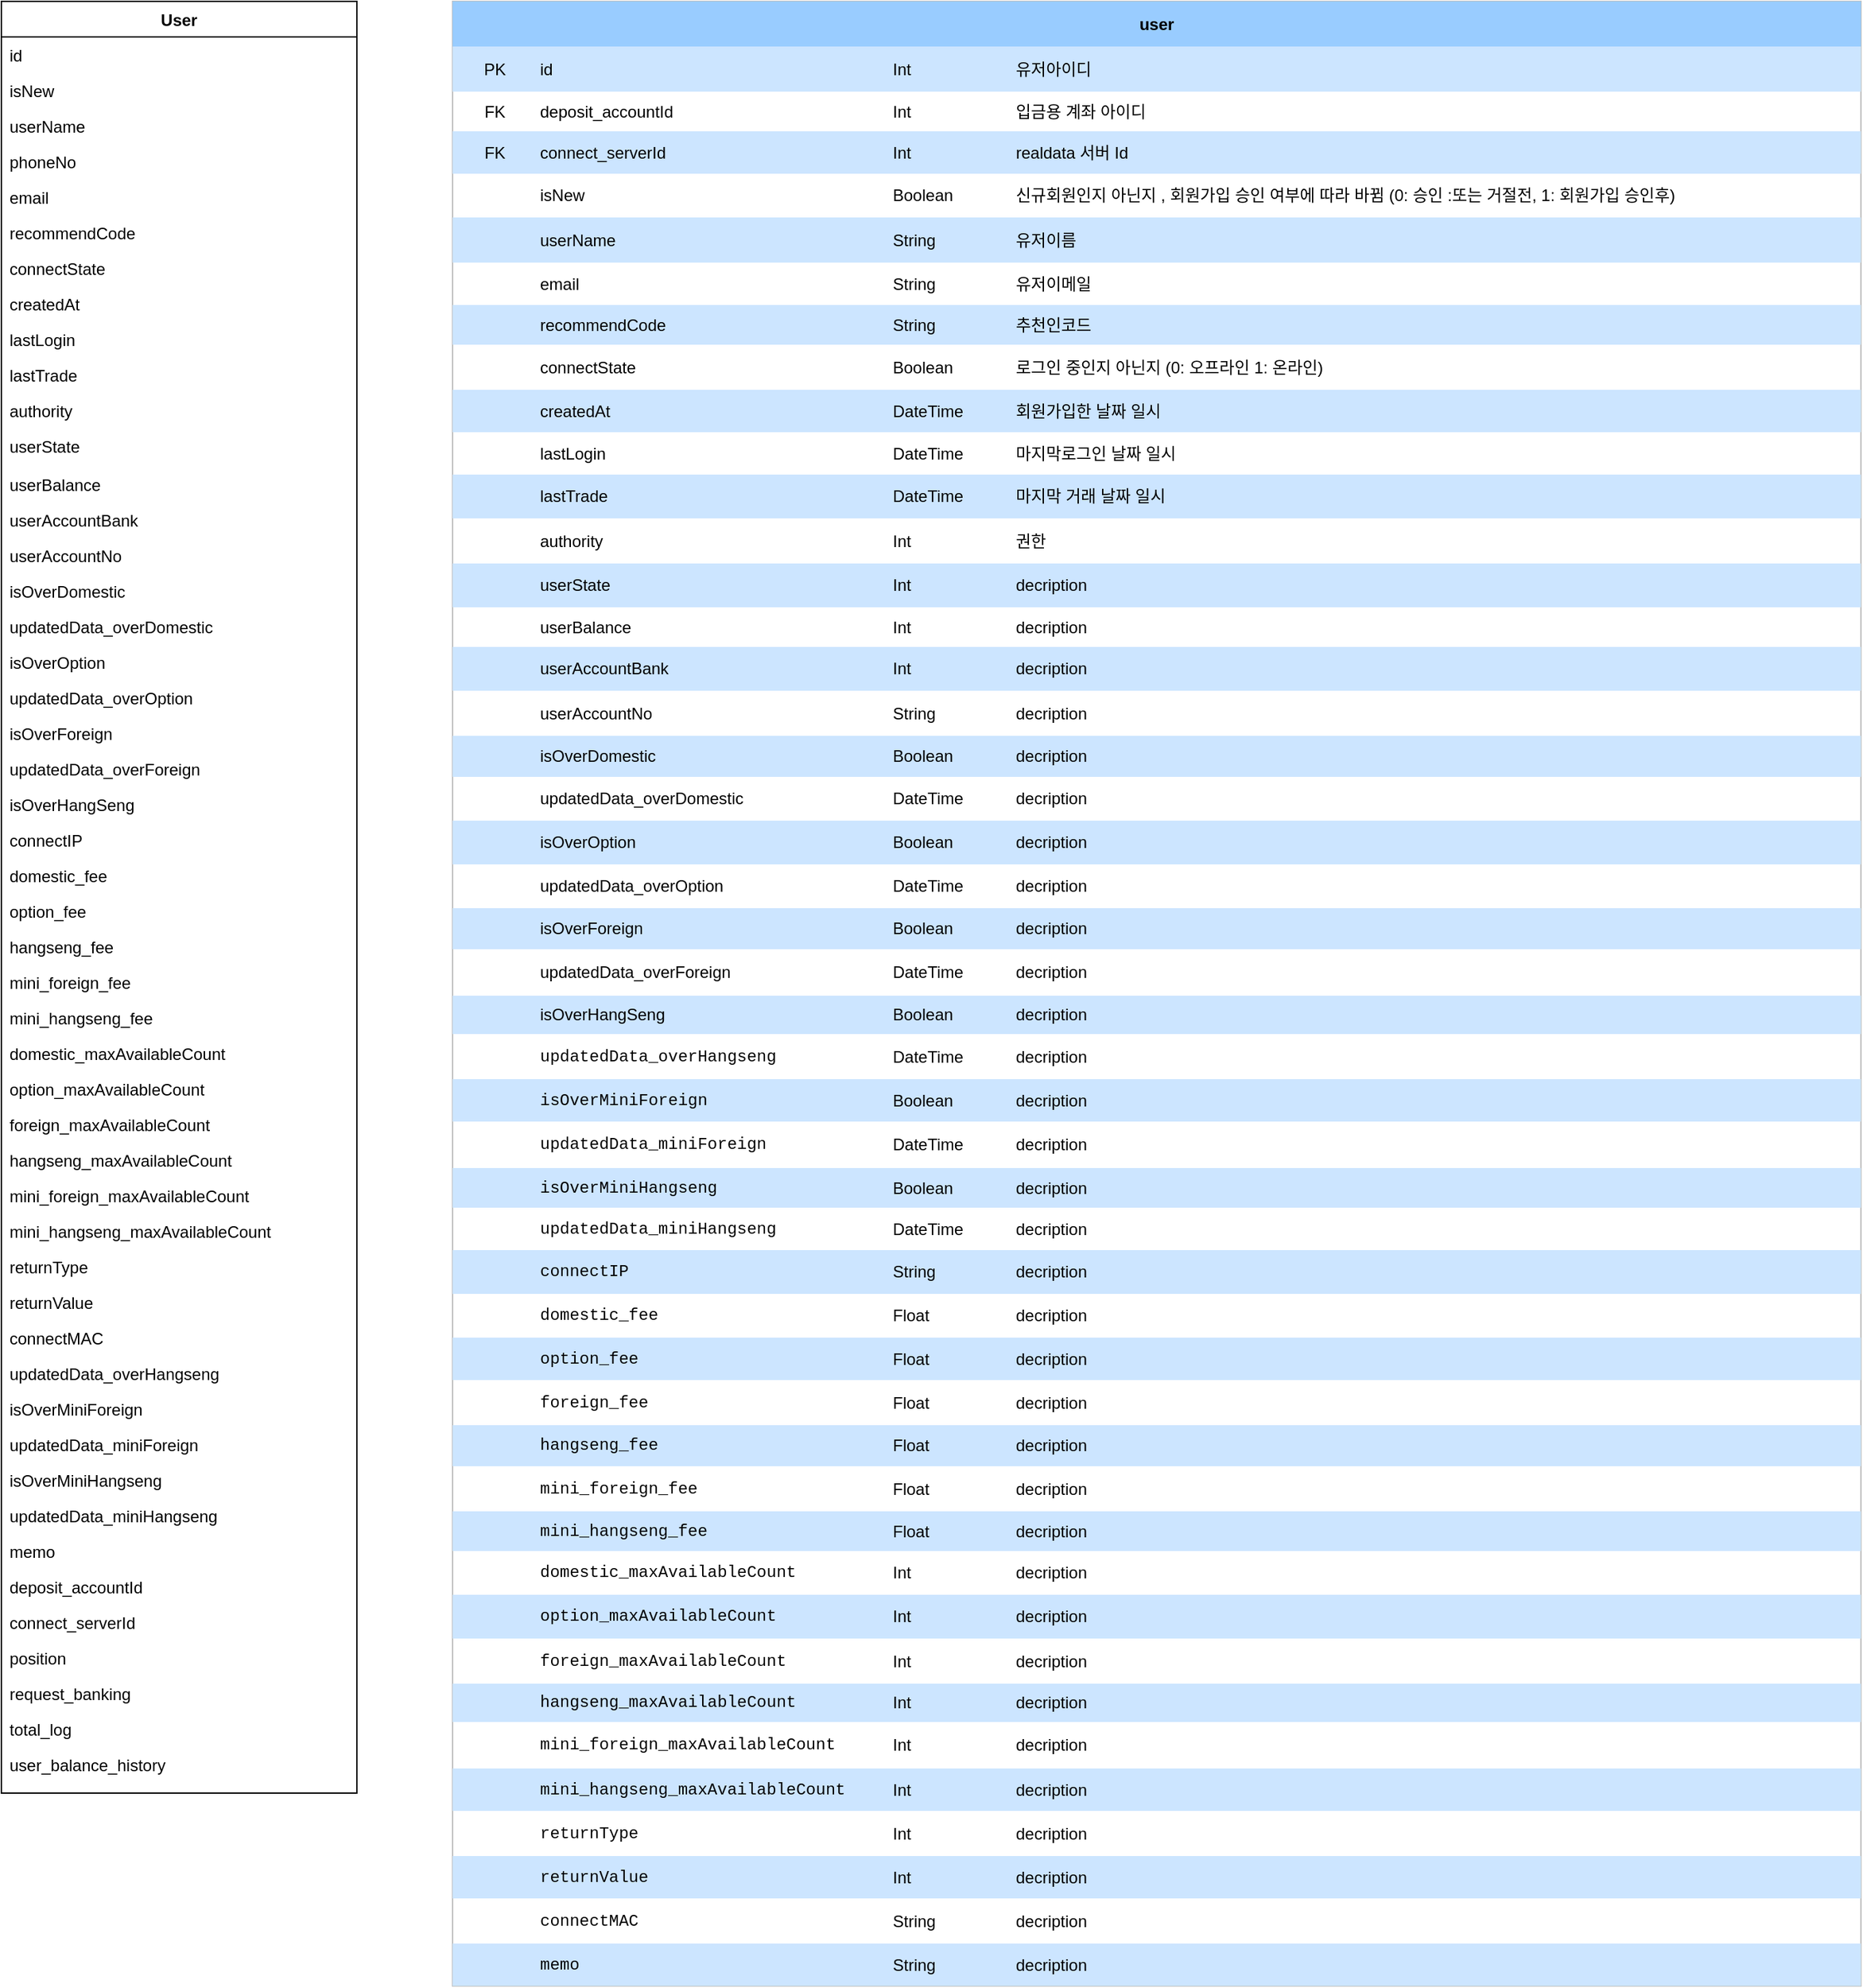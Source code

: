 <mxfile version="20.7.4" type="github" pages="2">
  <diagram id="C5RBs43oDa-KdzZeNtuy" name="데이터베이스 테이블">
    <mxGraphModel dx="1318" dy="963" grid="1" gridSize="10" guides="1" tooltips="1" connect="1" arrows="1" fold="1" page="1" pageScale="1" pageWidth="827" pageHeight="1169" math="0" shadow="0">
      <root>
        <mxCell id="WIyWlLk6GJQsqaUBKTNV-0" />
        <mxCell id="WIyWlLk6GJQsqaUBKTNV-1" parent="WIyWlLk6GJQsqaUBKTNV-0" />
        <mxCell id="zkfFHV4jXpPFQw0GAbJ--0" value="User" style="swimlane;fontStyle=1;align=center;verticalAlign=top;childLayout=stackLayout;horizontal=1;startSize=26;horizontalStack=0;resizeParent=1;resizeLast=0;collapsible=1;marginBottom=0;rounded=0;shadow=0;strokeWidth=1;labelBackgroundColor=none;fontColor=#000000;" parent="WIyWlLk6GJQsqaUBKTNV-1" vertex="1">
          <mxGeometry x="130" y="40" width="260" height="1310" as="geometry">
            <mxRectangle x="230" y="140" width="160" height="26" as="alternateBounds" />
          </mxGeometry>
        </mxCell>
        <mxCell id="zkfFHV4jXpPFQw0GAbJ--1" value="id&#xa;" style="text;align=left;verticalAlign=top;spacingLeft=4;spacingRight=4;overflow=hidden;rotatable=0;points=[[0,0.5],[1,0.5]];portConstraint=eastwest;labelBackgroundColor=none;fontColor=#000000;" parent="zkfFHV4jXpPFQw0GAbJ--0" vertex="1">
          <mxGeometry y="26" width="260" height="26" as="geometry" />
        </mxCell>
        <mxCell id="zkfFHV4jXpPFQw0GAbJ--2" value="isNew" style="text;align=left;verticalAlign=top;spacingLeft=4;spacingRight=4;overflow=hidden;rotatable=0;points=[[0,0.5],[1,0.5]];portConstraint=eastwest;rounded=0;shadow=0;html=0;labelBackgroundColor=none;fontColor=#000000;" parent="zkfFHV4jXpPFQw0GAbJ--0" vertex="1">
          <mxGeometry y="52" width="260" height="26" as="geometry" />
        </mxCell>
        <mxCell id="zkfFHV4jXpPFQw0GAbJ--3" value="userName" style="text;align=left;verticalAlign=top;spacingLeft=4;spacingRight=4;overflow=hidden;rotatable=0;points=[[0,0.5],[1,0.5]];portConstraint=eastwest;rounded=0;shadow=0;html=0;labelBackgroundColor=none;fontColor=#000000;" parent="zkfFHV4jXpPFQw0GAbJ--0" vertex="1">
          <mxGeometry y="78" width="260" height="26" as="geometry" />
        </mxCell>
        <mxCell id="zkfFHV4jXpPFQw0GAbJ--5" value="phoneNo" style="text;align=left;verticalAlign=top;spacingLeft=4;spacingRight=4;overflow=hidden;rotatable=0;points=[[0,0.5],[1,0.5]];portConstraint=eastwest;labelBackgroundColor=none;fontColor=#000000;" parent="zkfFHV4jXpPFQw0GAbJ--0" vertex="1">
          <mxGeometry y="104" width="260" height="26" as="geometry" />
        </mxCell>
        <mxCell id="142aJgIeLSIYo50rHT2k-1" value="email" style="text;align=left;verticalAlign=top;spacingLeft=4;spacingRight=4;overflow=hidden;rotatable=0;points=[[0,0.5],[1,0.5]];portConstraint=eastwest;rounded=0;shadow=0;html=0;labelBackgroundColor=none;fontColor=#000000;" vertex="1" parent="zkfFHV4jXpPFQw0GAbJ--0">
          <mxGeometry y="130" width="260" height="26" as="geometry" />
        </mxCell>
        <mxCell id="142aJgIeLSIYo50rHT2k-2" value="recommendCode" style="text;align=left;verticalAlign=top;spacingLeft=4;spacingRight=4;overflow=hidden;rotatable=0;points=[[0,0.5],[1,0.5]];portConstraint=eastwest;rounded=0;shadow=0;html=0;labelBackgroundColor=none;fontColor=#000000;" vertex="1" parent="zkfFHV4jXpPFQw0GAbJ--0">
          <mxGeometry y="156" width="260" height="26" as="geometry" />
        </mxCell>
        <mxCell id="142aJgIeLSIYo50rHT2k-3" value="connectState" style="text;align=left;verticalAlign=top;spacingLeft=4;spacingRight=4;overflow=hidden;rotatable=0;points=[[0,0.5],[1,0.5]];portConstraint=eastwest;rounded=0;shadow=0;html=0;labelBackgroundColor=none;fontColor=#000000;" vertex="1" parent="zkfFHV4jXpPFQw0GAbJ--0">
          <mxGeometry y="182" width="260" height="26" as="geometry" />
        </mxCell>
        <mxCell id="142aJgIeLSIYo50rHT2k-4" value="createdAt" style="text;align=left;verticalAlign=top;spacingLeft=4;spacingRight=4;overflow=hidden;rotatable=0;points=[[0,0.5],[1,0.5]];portConstraint=eastwest;rounded=0;shadow=0;html=0;labelBackgroundColor=none;fontColor=#000000;" vertex="1" parent="zkfFHV4jXpPFQw0GAbJ--0">
          <mxGeometry y="208" width="260" height="26" as="geometry" />
        </mxCell>
        <mxCell id="142aJgIeLSIYo50rHT2k-5" value="lastLogin" style="text;align=left;verticalAlign=top;spacingLeft=4;spacingRight=4;overflow=hidden;rotatable=0;points=[[0,0.5],[1,0.5]];portConstraint=eastwest;rounded=0;shadow=0;html=0;labelBackgroundColor=none;fontColor=#000000;" vertex="1" parent="zkfFHV4jXpPFQw0GAbJ--0">
          <mxGeometry y="234" width="260" height="26" as="geometry" />
        </mxCell>
        <mxCell id="142aJgIeLSIYo50rHT2k-6" value="lastTrade" style="text;align=left;verticalAlign=top;spacingLeft=4;spacingRight=4;overflow=hidden;rotatable=0;points=[[0,0.5],[1,0.5]];portConstraint=eastwest;rounded=0;shadow=0;html=0;labelBackgroundColor=none;fontColor=#000000;" vertex="1" parent="zkfFHV4jXpPFQw0GAbJ--0">
          <mxGeometry y="260" width="260" height="26" as="geometry" />
        </mxCell>
        <mxCell id="142aJgIeLSIYo50rHT2k-7" value="authority" style="text;align=left;verticalAlign=top;spacingLeft=4;spacingRight=4;overflow=hidden;rotatable=0;points=[[0,0.5],[1,0.5]];portConstraint=eastwest;rounded=0;shadow=0;html=0;labelBackgroundColor=none;fontColor=#000000;" vertex="1" parent="zkfFHV4jXpPFQw0GAbJ--0">
          <mxGeometry y="286" width="260" height="26" as="geometry" />
        </mxCell>
        <mxCell id="142aJgIeLSIYo50rHT2k-8" value="userState" style="text;align=left;verticalAlign=top;spacingLeft=4;spacingRight=4;overflow=hidden;rotatable=0;points=[[0,0.5],[1,0.5]];portConstraint=eastwest;rounded=0;shadow=0;html=0;labelBackgroundColor=none;fontColor=#000000;" vertex="1" parent="zkfFHV4jXpPFQw0GAbJ--0">
          <mxGeometry y="312" width="260" height="28" as="geometry" />
        </mxCell>
        <mxCell id="142aJgIeLSIYo50rHT2k-9" value="userBalance" style="text;align=left;verticalAlign=top;spacingLeft=4;spacingRight=4;overflow=hidden;rotatable=0;points=[[0,0.5],[1,0.5]];portConstraint=eastwest;rounded=0;shadow=0;html=0;labelBackgroundColor=none;fontColor=#000000;" vertex="1" parent="zkfFHV4jXpPFQw0GAbJ--0">
          <mxGeometry y="340" width="260" height="26" as="geometry" />
        </mxCell>
        <mxCell id="142aJgIeLSIYo50rHT2k-10" value="userAccountBank" style="text;align=left;verticalAlign=top;spacingLeft=4;spacingRight=4;overflow=hidden;rotatable=0;points=[[0,0.5],[1,0.5]];portConstraint=eastwest;rounded=0;shadow=0;html=0;labelBackgroundColor=none;fontColor=#000000;" vertex="1" parent="zkfFHV4jXpPFQw0GAbJ--0">
          <mxGeometry y="366" width="260" height="26" as="geometry" />
        </mxCell>
        <mxCell id="142aJgIeLSIYo50rHT2k-11" value="userAccountNo" style="text;align=left;verticalAlign=top;spacingLeft=4;spacingRight=4;overflow=hidden;rotatable=0;points=[[0,0.5],[1,0.5]];portConstraint=eastwest;rounded=0;shadow=0;html=0;labelBackgroundColor=none;fontColor=#000000;" vertex="1" parent="zkfFHV4jXpPFQw0GAbJ--0">
          <mxGeometry y="392" width="260" height="26" as="geometry" />
        </mxCell>
        <mxCell id="142aJgIeLSIYo50rHT2k-12" value="isOverDomestic" style="text;align=left;verticalAlign=top;spacingLeft=4;spacingRight=4;overflow=hidden;rotatable=0;points=[[0,0.5],[1,0.5]];portConstraint=eastwest;rounded=0;shadow=0;html=0;labelBackgroundColor=none;fontColor=#000000;" vertex="1" parent="zkfFHV4jXpPFQw0GAbJ--0">
          <mxGeometry y="418" width="260" height="26" as="geometry" />
        </mxCell>
        <mxCell id="142aJgIeLSIYo50rHT2k-13" value="updatedData_overDomestic" style="text;align=left;verticalAlign=top;spacingLeft=4;spacingRight=4;overflow=hidden;rotatable=0;points=[[0,0.5],[1,0.5]];portConstraint=eastwest;rounded=0;shadow=0;html=0;labelBackgroundColor=none;fontColor=#000000;" vertex="1" parent="zkfFHV4jXpPFQw0GAbJ--0">
          <mxGeometry y="444" width="260" height="26" as="geometry" />
        </mxCell>
        <mxCell id="142aJgIeLSIYo50rHT2k-14" value="isOverOption" style="text;align=left;verticalAlign=top;spacingLeft=4;spacingRight=4;overflow=hidden;rotatable=0;points=[[0,0.5],[1,0.5]];portConstraint=eastwest;rounded=0;shadow=0;html=0;labelBackgroundColor=none;fontColor=#000000;" vertex="1" parent="zkfFHV4jXpPFQw0GAbJ--0">
          <mxGeometry y="470" width="260" height="26" as="geometry" />
        </mxCell>
        <mxCell id="142aJgIeLSIYo50rHT2k-15" value="updatedData_overOption" style="text;align=left;verticalAlign=top;spacingLeft=4;spacingRight=4;overflow=hidden;rotatable=0;points=[[0,0.5],[1,0.5]];portConstraint=eastwest;rounded=0;shadow=0;html=0;labelBackgroundColor=none;fontColor=#000000;" vertex="1" parent="zkfFHV4jXpPFQw0GAbJ--0">
          <mxGeometry y="496" width="260" height="26" as="geometry" />
        </mxCell>
        <mxCell id="142aJgIeLSIYo50rHT2k-16" value="isOverForeign" style="text;align=left;verticalAlign=top;spacingLeft=4;spacingRight=4;overflow=hidden;rotatable=0;points=[[0,0.5],[1,0.5]];portConstraint=eastwest;rounded=0;shadow=0;html=0;labelBackgroundColor=none;fontColor=#000000;" vertex="1" parent="zkfFHV4jXpPFQw0GAbJ--0">
          <mxGeometry y="522" width="260" height="26" as="geometry" />
        </mxCell>
        <mxCell id="142aJgIeLSIYo50rHT2k-17" value="updatedData_overForeign" style="text;align=left;verticalAlign=top;spacingLeft=4;spacingRight=4;overflow=hidden;rotatable=0;points=[[0,0.5],[1,0.5]];portConstraint=eastwest;rounded=0;shadow=0;html=0;labelBackgroundColor=none;fontColor=#000000;" vertex="1" parent="zkfFHV4jXpPFQw0GAbJ--0">
          <mxGeometry y="548" width="260" height="26" as="geometry" />
        </mxCell>
        <mxCell id="142aJgIeLSIYo50rHT2k-18" value="isOverHangSeng" style="text;align=left;verticalAlign=top;spacingLeft=4;spacingRight=4;overflow=hidden;rotatable=0;points=[[0,0.5],[1,0.5]];portConstraint=eastwest;rounded=0;shadow=0;html=0;labelBackgroundColor=none;fontColor=#000000;" vertex="1" parent="zkfFHV4jXpPFQw0GAbJ--0">
          <mxGeometry y="574" width="260" height="26" as="geometry" />
        </mxCell>
        <mxCell id="142aJgIeLSIYo50rHT2k-19" value="connectIP" style="text;align=left;verticalAlign=top;spacingLeft=4;spacingRight=4;overflow=hidden;rotatable=0;points=[[0,0.5],[1,0.5]];portConstraint=eastwest;rounded=0;shadow=0;html=0;labelBackgroundColor=none;fontColor=#000000;" vertex="1" parent="zkfFHV4jXpPFQw0GAbJ--0">
          <mxGeometry y="600" width="260" height="26" as="geometry" />
        </mxCell>
        <mxCell id="142aJgIeLSIYo50rHT2k-20" value="domestic_fee" style="text;align=left;verticalAlign=top;spacingLeft=4;spacingRight=4;overflow=hidden;rotatable=0;points=[[0,0.5],[1,0.5]];portConstraint=eastwest;rounded=0;shadow=0;html=0;labelBackgroundColor=none;fontColor=#000000;" vertex="1" parent="zkfFHV4jXpPFQw0GAbJ--0">
          <mxGeometry y="626" width="260" height="26" as="geometry" />
        </mxCell>
        <mxCell id="142aJgIeLSIYo50rHT2k-21" value="option_fee" style="text;align=left;verticalAlign=top;spacingLeft=4;spacingRight=4;overflow=hidden;rotatable=0;points=[[0,0.5],[1,0.5]];portConstraint=eastwest;rounded=0;shadow=0;html=0;labelBackgroundColor=none;fontColor=#000000;" vertex="1" parent="zkfFHV4jXpPFQw0GAbJ--0">
          <mxGeometry y="652" width="260" height="26" as="geometry" />
        </mxCell>
        <mxCell id="142aJgIeLSIYo50rHT2k-22" value="hangseng_fee" style="text;align=left;verticalAlign=top;spacingLeft=4;spacingRight=4;overflow=hidden;rotatable=0;points=[[0,0.5],[1,0.5]];portConstraint=eastwest;rounded=0;shadow=0;html=0;labelBackgroundColor=none;fontColor=#000000;" vertex="1" parent="zkfFHV4jXpPFQw0GAbJ--0">
          <mxGeometry y="678" width="260" height="26" as="geometry" />
        </mxCell>
        <mxCell id="142aJgIeLSIYo50rHT2k-23" value="mini_foreign_fee" style="text;align=left;verticalAlign=top;spacingLeft=4;spacingRight=4;overflow=hidden;rotatable=0;points=[[0,0.5],[1,0.5]];portConstraint=eastwest;rounded=0;shadow=0;html=0;labelBackgroundColor=none;fontColor=#000000;" vertex="1" parent="zkfFHV4jXpPFQw0GAbJ--0">
          <mxGeometry y="704" width="260" height="26" as="geometry" />
        </mxCell>
        <mxCell id="142aJgIeLSIYo50rHT2k-24" value="mini_hangseng_fee" style="text;align=left;verticalAlign=top;spacingLeft=4;spacingRight=4;overflow=hidden;rotatable=0;points=[[0,0.5],[1,0.5]];portConstraint=eastwest;rounded=0;shadow=0;html=0;labelBackgroundColor=none;fontColor=#000000;" vertex="1" parent="zkfFHV4jXpPFQw0GAbJ--0">
          <mxGeometry y="730" width="260" height="26" as="geometry" />
        </mxCell>
        <mxCell id="142aJgIeLSIYo50rHT2k-25" value="domestic_maxAvailableCount" style="text;align=left;verticalAlign=top;spacingLeft=4;spacingRight=4;overflow=hidden;rotatable=0;points=[[0,0.5],[1,0.5]];portConstraint=eastwest;rounded=0;shadow=0;html=0;labelBackgroundColor=none;fontColor=#000000;" vertex="1" parent="zkfFHV4jXpPFQw0GAbJ--0">
          <mxGeometry y="756" width="260" height="26" as="geometry" />
        </mxCell>
        <mxCell id="142aJgIeLSIYo50rHT2k-26" value="option_maxAvailableCount" style="text;align=left;verticalAlign=top;spacingLeft=4;spacingRight=4;overflow=hidden;rotatable=0;points=[[0,0.5],[1,0.5]];portConstraint=eastwest;rounded=0;shadow=0;html=0;labelBackgroundColor=none;fontColor=#000000;" vertex="1" parent="zkfFHV4jXpPFQw0GAbJ--0">
          <mxGeometry y="782" width="260" height="26" as="geometry" />
        </mxCell>
        <mxCell id="142aJgIeLSIYo50rHT2k-27" value="foreign_maxAvailableCount" style="text;align=left;verticalAlign=top;spacingLeft=4;spacingRight=4;overflow=hidden;rotatable=0;points=[[0,0.5],[1,0.5]];portConstraint=eastwest;rounded=0;shadow=0;html=0;labelBackgroundColor=none;fontColor=#000000;" vertex="1" parent="zkfFHV4jXpPFQw0GAbJ--0">
          <mxGeometry y="808" width="260" height="26" as="geometry" />
        </mxCell>
        <mxCell id="142aJgIeLSIYo50rHT2k-28" value="hangseng_maxAvailableCount" style="text;align=left;verticalAlign=top;spacingLeft=4;spacingRight=4;overflow=hidden;rotatable=0;points=[[0,0.5],[1,0.5]];portConstraint=eastwest;rounded=0;shadow=0;html=0;labelBackgroundColor=none;fontColor=#000000;" vertex="1" parent="zkfFHV4jXpPFQw0GAbJ--0">
          <mxGeometry y="834" width="260" height="26" as="geometry" />
        </mxCell>
        <mxCell id="142aJgIeLSIYo50rHT2k-29" value="mini_foreign_maxAvailableCount" style="text;align=left;verticalAlign=top;spacingLeft=4;spacingRight=4;overflow=hidden;rotatable=0;points=[[0,0.5],[1,0.5]];portConstraint=eastwest;rounded=0;shadow=0;html=0;labelBackgroundColor=none;fontColor=#000000;" vertex="1" parent="zkfFHV4jXpPFQw0GAbJ--0">
          <mxGeometry y="860" width="260" height="26" as="geometry" />
        </mxCell>
        <mxCell id="142aJgIeLSIYo50rHT2k-30" value="mini_hangseng_maxAvailableCount" style="text;align=left;verticalAlign=top;spacingLeft=4;spacingRight=4;overflow=hidden;rotatable=0;points=[[0,0.5],[1,0.5]];portConstraint=eastwest;rounded=0;shadow=0;html=0;labelBackgroundColor=none;fontColor=#000000;" vertex="1" parent="zkfFHV4jXpPFQw0GAbJ--0">
          <mxGeometry y="886" width="260" height="26" as="geometry" />
        </mxCell>
        <mxCell id="142aJgIeLSIYo50rHT2k-32" value="returnType" style="text;align=left;verticalAlign=top;spacingLeft=4;spacingRight=4;overflow=hidden;rotatable=0;points=[[0,0.5],[1,0.5]];portConstraint=eastwest;rounded=0;shadow=0;html=0;labelBackgroundColor=none;fontColor=#000000;" vertex="1" parent="zkfFHV4jXpPFQw0GAbJ--0">
          <mxGeometry y="912" width="260" height="26" as="geometry" />
        </mxCell>
        <mxCell id="142aJgIeLSIYo50rHT2k-33" value="returnValue" style="text;align=left;verticalAlign=top;spacingLeft=4;spacingRight=4;overflow=hidden;rotatable=0;points=[[0,0.5],[1,0.5]];portConstraint=eastwest;rounded=0;shadow=0;html=0;labelBackgroundColor=none;fontColor=#000000;" vertex="1" parent="zkfFHV4jXpPFQw0GAbJ--0">
          <mxGeometry y="938" width="260" height="26" as="geometry" />
        </mxCell>
        <mxCell id="142aJgIeLSIYo50rHT2k-34" value="connectMAC" style="text;align=left;verticalAlign=top;spacingLeft=4;spacingRight=4;overflow=hidden;rotatable=0;points=[[0,0.5],[1,0.5]];portConstraint=eastwest;rounded=0;shadow=0;html=0;labelBackgroundColor=none;fontColor=#000000;" vertex="1" parent="zkfFHV4jXpPFQw0GAbJ--0">
          <mxGeometry y="964" width="260" height="26" as="geometry" />
        </mxCell>
        <mxCell id="142aJgIeLSIYo50rHT2k-35" value="updatedData_overHangseng" style="text;align=left;verticalAlign=top;spacingLeft=4;spacingRight=4;overflow=hidden;rotatable=0;points=[[0,0.5],[1,0.5]];portConstraint=eastwest;rounded=0;shadow=0;html=0;labelBackgroundColor=none;fontColor=#000000;" vertex="1" parent="zkfFHV4jXpPFQw0GAbJ--0">
          <mxGeometry y="990" width="260" height="26" as="geometry" />
        </mxCell>
        <mxCell id="142aJgIeLSIYo50rHT2k-36" value="isOverMiniForeign" style="text;align=left;verticalAlign=top;spacingLeft=4;spacingRight=4;overflow=hidden;rotatable=0;points=[[0,0.5],[1,0.5]];portConstraint=eastwest;rounded=0;shadow=0;html=0;labelBackgroundColor=none;fontColor=#000000;" vertex="1" parent="zkfFHV4jXpPFQw0GAbJ--0">
          <mxGeometry y="1016" width="260" height="26" as="geometry" />
        </mxCell>
        <mxCell id="142aJgIeLSIYo50rHT2k-37" value="updatedData_miniForeign" style="text;align=left;verticalAlign=top;spacingLeft=4;spacingRight=4;overflow=hidden;rotatable=0;points=[[0,0.5],[1,0.5]];portConstraint=eastwest;rounded=0;shadow=0;html=0;labelBackgroundColor=none;fontColor=#000000;" vertex="1" parent="zkfFHV4jXpPFQw0GAbJ--0">
          <mxGeometry y="1042" width="260" height="26" as="geometry" />
        </mxCell>
        <mxCell id="142aJgIeLSIYo50rHT2k-38" value="isOverMiniHangseng" style="text;align=left;verticalAlign=top;spacingLeft=4;spacingRight=4;overflow=hidden;rotatable=0;points=[[0,0.5],[1,0.5]];portConstraint=eastwest;rounded=0;shadow=0;html=0;labelBackgroundColor=none;fontColor=#000000;" vertex="1" parent="zkfFHV4jXpPFQw0GAbJ--0">
          <mxGeometry y="1068" width="260" height="26" as="geometry" />
        </mxCell>
        <mxCell id="142aJgIeLSIYo50rHT2k-39" value="updatedData_miniHangseng" style="text;align=left;verticalAlign=top;spacingLeft=4;spacingRight=4;overflow=hidden;rotatable=0;points=[[0,0.5],[1,0.5]];portConstraint=eastwest;rounded=0;shadow=0;html=0;labelBackgroundColor=none;fontColor=#000000;" vertex="1" parent="zkfFHV4jXpPFQw0GAbJ--0">
          <mxGeometry y="1094" width="260" height="26" as="geometry" />
        </mxCell>
        <mxCell id="142aJgIeLSIYo50rHT2k-40" value="memo" style="text;align=left;verticalAlign=top;spacingLeft=4;spacingRight=4;overflow=hidden;rotatable=0;points=[[0,0.5],[1,0.5]];portConstraint=eastwest;rounded=0;shadow=0;html=0;labelBackgroundColor=none;fontColor=#000000;" vertex="1" parent="zkfFHV4jXpPFQw0GAbJ--0">
          <mxGeometry y="1120" width="260" height="26" as="geometry" />
        </mxCell>
        <mxCell id="142aJgIeLSIYo50rHT2k-31" value="deposit_accountId" style="text;align=left;verticalAlign=top;spacingLeft=4;spacingRight=4;overflow=hidden;rotatable=0;points=[[0,0.5],[1,0.5]];portConstraint=eastwest;rounded=0;shadow=0;html=0;labelBackgroundColor=none;fontColor=#000000;" vertex="1" parent="zkfFHV4jXpPFQw0GAbJ--0">
          <mxGeometry y="1146" width="260" height="26" as="geometry" />
        </mxCell>
        <mxCell id="142aJgIeLSIYo50rHT2k-41" value="connect_serverId" style="text;align=left;verticalAlign=top;spacingLeft=4;spacingRight=4;overflow=hidden;rotatable=0;points=[[0,0.5],[1,0.5]];portConstraint=eastwest;rounded=0;shadow=0;html=0;labelBackgroundColor=none;fontColor=#000000;" vertex="1" parent="zkfFHV4jXpPFQw0GAbJ--0">
          <mxGeometry y="1172" width="260" height="26" as="geometry" />
        </mxCell>
        <mxCell id="142aJgIeLSIYo50rHT2k-42" value="position" style="text;align=left;verticalAlign=top;spacingLeft=4;spacingRight=4;overflow=hidden;rotatable=0;points=[[0,0.5],[1,0.5]];portConstraint=eastwest;rounded=0;shadow=0;html=0;labelBackgroundColor=none;fontColor=#000000;" vertex="1" parent="zkfFHV4jXpPFQw0GAbJ--0">
          <mxGeometry y="1198" width="260" height="26" as="geometry" />
        </mxCell>
        <mxCell id="142aJgIeLSIYo50rHT2k-43" value="request_banking" style="text;align=left;verticalAlign=top;spacingLeft=4;spacingRight=4;overflow=hidden;rotatable=0;points=[[0,0.5],[1,0.5]];portConstraint=eastwest;rounded=0;shadow=0;html=0;labelBackgroundColor=none;fontColor=#000000;" vertex="1" parent="zkfFHV4jXpPFQw0GAbJ--0">
          <mxGeometry y="1224" width="260" height="26" as="geometry" />
        </mxCell>
        <mxCell id="142aJgIeLSIYo50rHT2k-44" value="total_log" style="text;align=left;verticalAlign=top;spacingLeft=4;spacingRight=4;overflow=hidden;rotatable=0;points=[[0,0.5],[1,0.5]];portConstraint=eastwest;rounded=0;shadow=0;html=0;labelBackgroundColor=none;fontColor=#000000;" vertex="1" parent="zkfFHV4jXpPFQw0GAbJ--0">
          <mxGeometry y="1250" width="260" height="26" as="geometry" />
        </mxCell>
        <mxCell id="142aJgIeLSIYo50rHT2k-45" value="user_balance_history" style="text;align=left;verticalAlign=top;spacingLeft=4;spacingRight=4;overflow=hidden;rotatable=0;points=[[0,0.5],[1,0.5]];portConstraint=eastwest;rounded=0;shadow=0;html=0;labelBackgroundColor=none;fontColor=#000000;" vertex="1" parent="zkfFHV4jXpPFQw0GAbJ--0">
          <mxGeometry y="1276" width="260" height="26" as="geometry" />
        </mxCell>
        <mxCell id="851XCtTzTF1RA4zuGcTZ-321" value="" style="childLayout=tableLayout;recursiveResize=0;shadow=0;fillColor=none;strokeColor=#C0C0C0;fillStyle=auto;labelBackgroundColor=none;fontColor=#000000;" vertex="1" parent="WIyWlLk6GJQsqaUBKTNV-1">
          <mxGeometry x="460" y="40" width="1030" height="1451" as="geometry" />
        </mxCell>
        <mxCell id="851XCtTzTF1RA4zuGcTZ-388" style="shape=tableRow;horizontal=0;startSize=0;swimlaneHead=0;swimlaneBody=0;top=0;left=0;bottom=0;right=0;dropTarget=0;collapsible=0;recursiveResize=0;expand=0;fontStyle=0;fillColor=none;fillStyle=auto;labelBackgroundColor=none;fontColor=#000000;" vertex="1" parent="851XCtTzTF1RA4zuGcTZ-321">
          <mxGeometry width="1030" height="33" as="geometry" />
        </mxCell>
        <mxCell id="851XCtTzTF1RA4zuGcTZ-389" value="&lt;b&gt;user&lt;/b&gt;" style="connectable=0;recursiveResize=0;strokeColor=none;fillColor=#99CCFF;align=center;whiteSpace=wrap;html=1;fillStyle=auto;rowspan=1;colspan=4;labelBackgroundColor=none;fontColor=#000000;" vertex="1" parent="851XCtTzTF1RA4zuGcTZ-388">
          <mxGeometry width="1030" height="33" as="geometry">
            <mxRectangle width="62" height="33" as="alternateBounds" />
          </mxGeometry>
        </mxCell>
        <mxCell id="851XCtTzTF1RA4zuGcTZ-390" style="connectable=0;recursiveResize=0;strokeColor=none;fillColor=#99CCFF;align=center;whiteSpace=wrap;html=1;fillStyle=auto;" vertex="1" visible="0" parent="851XCtTzTF1RA4zuGcTZ-388">
          <mxGeometry x="62" width="258" height="33" as="geometry">
            <mxRectangle width="258" height="33" as="alternateBounds" />
          </mxGeometry>
        </mxCell>
        <mxCell id="851XCtTzTF1RA4zuGcTZ-391" style="connectable=0;recursiveResize=0;strokeColor=none;fillColor=#99CCFF;align=center;whiteSpace=wrap;html=1;fillStyle=auto;" vertex="1" visible="0" parent="851XCtTzTF1RA4zuGcTZ-388">
          <mxGeometry x="320" width="90" height="33" as="geometry">
            <mxRectangle width="90" height="33" as="alternateBounds" />
          </mxGeometry>
        </mxCell>
        <mxCell id="851XCtTzTF1RA4zuGcTZ-392" style="connectable=0;recursiveResize=0;strokeColor=none;fillColor=#99CCFF;align=center;whiteSpace=wrap;html=1;fillStyle=auto;" vertex="1" visible="0" parent="851XCtTzTF1RA4zuGcTZ-388">
          <mxGeometry x="410" width="620" height="33" as="geometry">
            <mxRectangle width="620" height="33" as="alternateBounds" />
          </mxGeometry>
        </mxCell>
        <mxCell id="851XCtTzTF1RA4zuGcTZ-322" value="" style="shape=tableRow;horizontal=0;startSize=0;swimlaneHead=0;swimlaneBody=0;top=0;left=0;bottom=0;right=0;dropTarget=0;collapsible=0;recursiveResize=0;expand=0;fontStyle=0;fillColor=none;fillStyle=auto;labelBackgroundColor=none;fontColor=#000000;" vertex="1" parent="851XCtTzTF1RA4zuGcTZ-321">
          <mxGeometry y="33" width="1030" height="33" as="geometry" />
        </mxCell>
        <mxCell id="851XCtTzTF1RA4zuGcTZ-323" value="PK" style="connectable=0;recursiveResize=0;strokeColor=none;fillColor=#CCE5FF;align=center;whiteSpace=wrap;html=1;fillStyle=auto;labelBackgroundColor=none;fontColor=#000000;" vertex="1" parent="851XCtTzTF1RA4zuGcTZ-322">
          <mxGeometry width="62" height="33" as="geometry">
            <mxRectangle width="62" height="33" as="alternateBounds" />
          </mxGeometry>
        </mxCell>
        <mxCell id="851XCtTzTF1RA4zuGcTZ-324" value="id" style="connectable=0;recursiveResize=0;strokeColor=none;fillColor=#CCE5FF;align=left;whiteSpace=wrap;html=1;fillStyle=auto;labelBackgroundColor=none;fontColor=#000000;" vertex="1" parent="851XCtTzTF1RA4zuGcTZ-322">
          <mxGeometry x="62" width="258" height="33" as="geometry">
            <mxRectangle width="258" height="33" as="alternateBounds" />
          </mxGeometry>
        </mxCell>
        <mxCell id="851XCtTzTF1RA4zuGcTZ-325" value="Int" style="connectable=0;recursiveResize=0;strokeColor=none;fillColor=#CCE5FF;align=left;whiteSpace=wrap;html=1;fillStyle=auto;labelBackgroundColor=none;fontColor=#000000;" vertex="1" parent="851XCtTzTF1RA4zuGcTZ-322">
          <mxGeometry x="320" width="90" height="33" as="geometry">
            <mxRectangle width="90" height="33" as="alternateBounds" />
          </mxGeometry>
        </mxCell>
        <mxCell id="851XCtTzTF1RA4zuGcTZ-393" value="유저아이디" style="connectable=0;recursiveResize=0;strokeColor=none;fillColor=#CCE5FF;align=left;whiteSpace=wrap;html=1;fillStyle=auto;labelBackgroundColor=none;fontColor=#000000;" vertex="1" parent="851XCtTzTF1RA4zuGcTZ-322">
          <mxGeometry x="410" width="620" height="33" as="geometry">
            <mxRectangle width="620" height="33" as="alternateBounds" />
          </mxGeometry>
        </mxCell>
        <mxCell id="851XCtTzTF1RA4zuGcTZ-326" style="shape=tableRow;horizontal=0;startSize=0;swimlaneHead=0;swimlaneBody=0;top=0;left=0;bottom=0;right=0;dropTarget=0;collapsible=0;recursiveResize=0;expand=0;fontStyle=0;fillColor=none;fillStyle=auto;labelBackgroundColor=none;fontColor=#000000;" vertex="1" parent="851XCtTzTF1RA4zuGcTZ-321">
          <mxGeometry y="66" width="1030" height="29" as="geometry" />
        </mxCell>
        <mxCell id="851XCtTzTF1RA4zuGcTZ-327" value="FK" style="connectable=0;recursiveResize=0;strokeColor=none;fillColor=none;align=center;whiteSpace=wrap;html=1;fillStyle=auto;labelBackgroundColor=none;fontColor=#000000;" vertex="1" parent="851XCtTzTF1RA4zuGcTZ-326">
          <mxGeometry width="62" height="29" as="geometry">
            <mxRectangle width="62" height="29" as="alternateBounds" />
          </mxGeometry>
        </mxCell>
        <mxCell id="851XCtTzTF1RA4zuGcTZ-328" value="&lt;span style=&quot;&quot;&gt;deposit_accountId&lt;/span&gt;" style="connectable=0;recursiveResize=0;strokeColor=none;fillColor=none;align=left;whiteSpace=wrap;html=1;fillStyle=auto;labelBackgroundColor=none;fontColor=#000000;" vertex="1" parent="851XCtTzTF1RA4zuGcTZ-326">
          <mxGeometry x="62" width="258" height="29" as="geometry">
            <mxRectangle width="258" height="29" as="alternateBounds" />
          </mxGeometry>
        </mxCell>
        <mxCell id="851XCtTzTF1RA4zuGcTZ-329" value="Int" style="connectable=0;recursiveResize=0;strokeColor=none;fillColor=none;align=left;whiteSpace=wrap;html=1;fillStyle=auto;labelBackgroundColor=none;fontColor=#000000;" vertex="1" parent="851XCtTzTF1RA4zuGcTZ-326">
          <mxGeometry x="320" width="90" height="29" as="geometry">
            <mxRectangle width="90" height="29" as="alternateBounds" />
          </mxGeometry>
        </mxCell>
        <mxCell id="851XCtTzTF1RA4zuGcTZ-394" value="입금용 계좌 아이디" style="connectable=0;recursiveResize=0;strokeColor=none;fillColor=none;align=left;whiteSpace=wrap;html=1;fillStyle=auto;labelBackgroundColor=none;fontColor=#000000;" vertex="1" parent="851XCtTzTF1RA4zuGcTZ-326">
          <mxGeometry x="410" width="620" height="29" as="geometry">
            <mxRectangle width="620" height="29" as="alternateBounds" />
          </mxGeometry>
        </mxCell>
        <mxCell id="851XCtTzTF1RA4zuGcTZ-330" style="shape=tableRow;horizontal=0;startSize=0;swimlaneHead=0;swimlaneBody=0;top=0;left=0;bottom=0;right=0;dropTarget=0;collapsible=0;recursiveResize=0;expand=0;fontStyle=0;fillColor=none;fillStyle=auto;labelBackgroundColor=none;fontColor=#000000;" vertex="1" parent="851XCtTzTF1RA4zuGcTZ-321">
          <mxGeometry y="95" width="1030" height="31" as="geometry" />
        </mxCell>
        <mxCell id="851XCtTzTF1RA4zuGcTZ-331" value="FK" style="connectable=0;recursiveResize=0;strokeColor=none;fillColor=#CCE5FF;align=center;whiteSpace=wrap;html=1;fillStyle=auto;labelBackgroundColor=none;fontColor=#000000;" vertex="1" parent="851XCtTzTF1RA4zuGcTZ-330">
          <mxGeometry width="62" height="31" as="geometry">
            <mxRectangle width="62" height="31" as="alternateBounds" />
          </mxGeometry>
        </mxCell>
        <mxCell id="851XCtTzTF1RA4zuGcTZ-332" value="&lt;span style=&quot;&quot;&gt;connect_serverId&lt;/span&gt;" style="connectable=0;recursiveResize=0;strokeColor=none;fillColor=#CCE5FF;align=left;whiteSpace=wrap;html=1;fillStyle=auto;labelBackgroundColor=none;fontColor=#000000;" vertex="1" parent="851XCtTzTF1RA4zuGcTZ-330">
          <mxGeometry x="62" width="258" height="31" as="geometry">
            <mxRectangle width="258" height="31" as="alternateBounds" />
          </mxGeometry>
        </mxCell>
        <mxCell id="851XCtTzTF1RA4zuGcTZ-333" value="Int" style="connectable=0;recursiveResize=0;strokeColor=none;fillColor=#CCE5FF;align=left;whiteSpace=wrap;html=1;fillStyle=auto;labelBackgroundColor=none;fontColor=#000000;" vertex="1" parent="851XCtTzTF1RA4zuGcTZ-330">
          <mxGeometry x="320" width="90" height="31" as="geometry">
            <mxRectangle width="90" height="31" as="alternateBounds" />
          </mxGeometry>
        </mxCell>
        <mxCell id="851XCtTzTF1RA4zuGcTZ-395" value="realdata 서버 Id" style="connectable=0;recursiveResize=0;strokeColor=none;fillColor=#CCE5FF;align=left;whiteSpace=wrap;html=1;fillStyle=auto;labelBackgroundColor=none;fontColor=#000000;" vertex="1" parent="851XCtTzTF1RA4zuGcTZ-330">
          <mxGeometry x="410" width="620" height="31" as="geometry">
            <mxRectangle width="620" height="31" as="alternateBounds" />
          </mxGeometry>
        </mxCell>
        <mxCell id="851XCtTzTF1RA4zuGcTZ-406" style="shape=tableRow;horizontal=0;startSize=0;swimlaneHead=0;swimlaneBody=0;top=0;left=0;bottom=0;right=0;dropTarget=0;collapsible=0;recursiveResize=0;expand=0;fontStyle=0;fillColor=none;fillStyle=auto;labelBackgroundColor=none;fontColor=#000000;" vertex="1" parent="851XCtTzTF1RA4zuGcTZ-321">
          <mxGeometry y="126" width="1030" height="32" as="geometry" />
        </mxCell>
        <mxCell id="851XCtTzTF1RA4zuGcTZ-407" value="" style="connectable=0;recursiveResize=0;strokeColor=none;fillColor=none;align=center;whiteSpace=wrap;html=1;fillStyle=auto;labelBackgroundColor=none;fontColor=#000000;" vertex="1" parent="851XCtTzTF1RA4zuGcTZ-406">
          <mxGeometry width="62" height="32" as="geometry">
            <mxRectangle width="62" height="32" as="alternateBounds" />
          </mxGeometry>
        </mxCell>
        <mxCell id="851XCtTzTF1RA4zuGcTZ-408" value="&lt;span style=&quot;&quot;&gt;isNew&lt;/span&gt;" style="connectable=0;recursiveResize=0;strokeColor=none;fillColor=none;align=left;whiteSpace=wrap;html=1;fillStyle=auto;labelBackgroundColor=none;fontColor=#000000;" vertex="1" parent="851XCtTzTF1RA4zuGcTZ-406">
          <mxGeometry x="62" width="258" height="32" as="geometry">
            <mxRectangle width="258" height="32" as="alternateBounds" />
          </mxGeometry>
        </mxCell>
        <mxCell id="851XCtTzTF1RA4zuGcTZ-409" value="Boolean" style="connectable=0;recursiveResize=0;strokeColor=none;fillColor=none;align=left;whiteSpace=wrap;html=1;fillStyle=auto;labelBackgroundColor=none;fontColor=#000000;" vertex="1" parent="851XCtTzTF1RA4zuGcTZ-406">
          <mxGeometry x="320" width="90" height="32" as="geometry">
            <mxRectangle width="90" height="32" as="alternateBounds" />
          </mxGeometry>
        </mxCell>
        <mxCell id="851XCtTzTF1RA4zuGcTZ-410" value="신규회원인지 아닌지 , 회원가입 승인 여부에 따라 바뀜 (0: 승인 :또는 거절전, 1: 회원가입 승인후)" style="connectable=0;recursiveResize=0;strokeColor=none;fillColor=none;align=left;whiteSpace=wrap;html=1;fillStyle=auto;labelBackgroundColor=none;fontColor=#000000;" vertex="1" parent="851XCtTzTF1RA4zuGcTZ-406">
          <mxGeometry x="410" width="620" height="32" as="geometry">
            <mxRectangle width="620" height="32" as="alternateBounds" />
          </mxGeometry>
        </mxCell>
        <mxCell id="851XCtTzTF1RA4zuGcTZ-411" style="shape=tableRow;horizontal=0;startSize=0;swimlaneHead=0;swimlaneBody=0;top=0;left=0;bottom=0;right=0;dropTarget=0;collapsible=0;recursiveResize=0;expand=0;fontStyle=0;fillColor=none;fillStyle=auto;labelBackgroundColor=none;fontColor=#000000;" vertex="1" parent="851XCtTzTF1RA4zuGcTZ-321">
          <mxGeometry y="158" width="1030" height="33" as="geometry" />
        </mxCell>
        <mxCell id="851XCtTzTF1RA4zuGcTZ-412" value="" style="connectable=0;recursiveResize=0;strokeColor=none;fillColor=#CCE5FF;align=center;whiteSpace=wrap;html=1;fillStyle=auto;labelBackgroundColor=none;fontColor=#000000;" vertex="1" parent="851XCtTzTF1RA4zuGcTZ-411">
          <mxGeometry width="62" height="33" as="geometry">
            <mxRectangle width="62" height="33" as="alternateBounds" />
          </mxGeometry>
        </mxCell>
        <mxCell id="851XCtTzTF1RA4zuGcTZ-413" value="&lt;span style=&quot;&quot;&gt;userName&lt;/span&gt;" style="connectable=0;recursiveResize=0;strokeColor=none;fillColor=#CCE5FF;align=left;whiteSpace=wrap;html=1;fillStyle=auto;labelBackgroundColor=none;fontColor=#000000;" vertex="1" parent="851XCtTzTF1RA4zuGcTZ-411">
          <mxGeometry x="62" width="258" height="33" as="geometry">
            <mxRectangle width="258" height="33" as="alternateBounds" />
          </mxGeometry>
        </mxCell>
        <mxCell id="851XCtTzTF1RA4zuGcTZ-414" value="String" style="connectable=0;recursiveResize=0;strokeColor=none;fillColor=#CCE5FF;align=left;whiteSpace=wrap;html=1;fillStyle=auto;labelBackgroundColor=none;fontColor=#000000;" vertex="1" parent="851XCtTzTF1RA4zuGcTZ-411">
          <mxGeometry x="320" width="90" height="33" as="geometry">
            <mxRectangle width="90" height="33" as="alternateBounds" />
          </mxGeometry>
        </mxCell>
        <mxCell id="851XCtTzTF1RA4zuGcTZ-415" value="유저이름" style="connectable=0;recursiveResize=0;strokeColor=none;fillColor=#CCE5FF;align=left;whiteSpace=wrap;html=1;fillStyle=auto;labelBackgroundColor=none;fontColor=#000000;" vertex="1" parent="851XCtTzTF1RA4zuGcTZ-411">
          <mxGeometry x="410" width="620" height="33" as="geometry">
            <mxRectangle width="620" height="33" as="alternateBounds" />
          </mxGeometry>
        </mxCell>
        <mxCell id="851XCtTzTF1RA4zuGcTZ-486" style="shape=tableRow;horizontal=0;startSize=0;swimlaneHead=0;swimlaneBody=0;top=0;left=0;bottom=0;right=0;dropTarget=0;collapsible=0;recursiveResize=0;expand=0;fontStyle=0;fillColor=none;fillStyle=auto;labelBackgroundColor=none;fontColor=#000000;" vertex="1" parent="851XCtTzTF1RA4zuGcTZ-321">
          <mxGeometry y="191" width="1030" height="31" as="geometry" />
        </mxCell>
        <mxCell id="851XCtTzTF1RA4zuGcTZ-487" value="" style="connectable=0;recursiveResize=0;strokeColor=none;fillColor=none;align=center;whiteSpace=wrap;html=1;fillStyle=auto;labelBackgroundColor=none;fontColor=#000000;" vertex="1" parent="851XCtTzTF1RA4zuGcTZ-486">
          <mxGeometry width="62" height="31" as="geometry">
            <mxRectangle width="62" height="31" as="alternateBounds" />
          </mxGeometry>
        </mxCell>
        <mxCell id="851XCtTzTF1RA4zuGcTZ-488" value="&lt;span style=&quot;&quot;&gt;email&lt;/span&gt;" style="connectable=0;recursiveResize=0;strokeColor=none;fillColor=none;align=left;whiteSpace=wrap;html=1;fillStyle=auto;labelBackgroundColor=none;fontColor=#000000;" vertex="1" parent="851XCtTzTF1RA4zuGcTZ-486">
          <mxGeometry x="62" width="258" height="31" as="geometry">
            <mxRectangle width="258" height="31" as="alternateBounds" />
          </mxGeometry>
        </mxCell>
        <mxCell id="851XCtTzTF1RA4zuGcTZ-489" value="String" style="connectable=0;recursiveResize=0;strokeColor=none;fillColor=none;align=left;whiteSpace=wrap;html=1;fillStyle=auto;labelBackgroundColor=none;fontColor=#000000;" vertex="1" parent="851XCtTzTF1RA4zuGcTZ-486">
          <mxGeometry x="320" width="90" height="31" as="geometry">
            <mxRectangle width="90" height="31" as="alternateBounds" />
          </mxGeometry>
        </mxCell>
        <mxCell id="851XCtTzTF1RA4zuGcTZ-490" value="유저이메일" style="connectable=0;recursiveResize=0;strokeColor=none;fillColor=none;align=left;whiteSpace=wrap;html=1;fillStyle=auto;labelBackgroundColor=none;fontColor=#000000;" vertex="1" parent="851XCtTzTF1RA4zuGcTZ-486">
          <mxGeometry x="410" width="620" height="31" as="geometry">
            <mxRectangle width="620" height="31" as="alternateBounds" />
          </mxGeometry>
        </mxCell>
        <mxCell id="851XCtTzTF1RA4zuGcTZ-491" style="shape=tableRow;horizontal=0;startSize=0;swimlaneHead=0;swimlaneBody=0;top=0;left=0;bottom=0;right=0;dropTarget=0;collapsible=0;recursiveResize=0;expand=0;fontStyle=0;fillColor=none;fillStyle=auto;labelBackgroundColor=none;fontColor=#000000;" vertex="1" parent="851XCtTzTF1RA4zuGcTZ-321">
          <mxGeometry y="222" width="1030" height="29" as="geometry" />
        </mxCell>
        <mxCell id="851XCtTzTF1RA4zuGcTZ-492" value="" style="connectable=0;recursiveResize=0;strokeColor=none;fillColor=#CCE5FF;align=center;whiteSpace=wrap;html=1;fillStyle=auto;labelBackgroundColor=none;fontColor=#000000;" vertex="1" parent="851XCtTzTF1RA4zuGcTZ-491">
          <mxGeometry width="62" height="29" as="geometry">
            <mxRectangle width="62" height="29" as="alternateBounds" />
          </mxGeometry>
        </mxCell>
        <mxCell id="851XCtTzTF1RA4zuGcTZ-493" value="&lt;span style=&quot;&quot;&gt;recommendCode&lt;/span&gt;" style="connectable=0;recursiveResize=0;strokeColor=none;fillColor=#CCE5FF;align=left;whiteSpace=wrap;html=1;fillStyle=auto;labelBackgroundColor=none;fontColor=#000000;" vertex="1" parent="851XCtTzTF1RA4zuGcTZ-491">
          <mxGeometry x="62" width="258" height="29" as="geometry">
            <mxRectangle width="258" height="29" as="alternateBounds" />
          </mxGeometry>
        </mxCell>
        <mxCell id="851XCtTzTF1RA4zuGcTZ-494" value="String" style="connectable=0;recursiveResize=0;strokeColor=none;fillColor=#CCE5FF;align=left;whiteSpace=wrap;html=1;fillStyle=auto;labelBackgroundColor=none;fontColor=#000000;" vertex="1" parent="851XCtTzTF1RA4zuGcTZ-491">
          <mxGeometry x="320" width="90" height="29" as="geometry">
            <mxRectangle width="90" height="29" as="alternateBounds" />
          </mxGeometry>
        </mxCell>
        <mxCell id="851XCtTzTF1RA4zuGcTZ-495" value="추천인코드" style="connectable=0;recursiveResize=0;strokeColor=none;fillColor=#CCE5FF;align=left;whiteSpace=wrap;html=1;fillStyle=auto;labelBackgroundColor=none;fontColor=#000000;" vertex="1" parent="851XCtTzTF1RA4zuGcTZ-491">
          <mxGeometry x="410" width="620" height="29" as="geometry">
            <mxRectangle width="620" height="29" as="alternateBounds" />
          </mxGeometry>
        </mxCell>
        <mxCell id="851XCtTzTF1RA4zuGcTZ-496" style="shape=tableRow;horizontal=0;startSize=0;swimlaneHead=0;swimlaneBody=0;top=0;left=0;bottom=0;right=0;dropTarget=0;collapsible=0;recursiveResize=0;expand=0;fontStyle=0;fillColor=none;fillStyle=auto;labelBackgroundColor=none;fontColor=#000000;" vertex="1" parent="851XCtTzTF1RA4zuGcTZ-321">
          <mxGeometry y="251" width="1030" height="33" as="geometry" />
        </mxCell>
        <mxCell id="851XCtTzTF1RA4zuGcTZ-497" value="" style="connectable=0;recursiveResize=0;strokeColor=none;fillColor=none;align=center;whiteSpace=wrap;html=1;fillStyle=auto;labelBackgroundColor=none;fontColor=#000000;" vertex="1" parent="851XCtTzTF1RA4zuGcTZ-496">
          <mxGeometry width="62" height="33" as="geometry">
            <mxRectangle width="62" height="33" as="alternateBounds" />
          </mxGeometry>
        </mxCell>
        <mxCell id="851XCtTzTF1RA4zuGcTZ-498" value="&lt;span style=&quot;&quot;&gt;connectState&lt;/span&gt;" style="connectable=0;recursiveResize=0;strokeColor=none;fillColor=none;align=left;whiteSpace=wrap;html=1;fillStyle=auto;labelBackgroundColor=none;fontColor=#000000;" vertex="1" parent="851XCtTzTF1RA4zuGcTZ-496">
          <mxGeometry x="62" width="258" height="33" as="geometry">
            <mxRectangle width="258" height="33" as="alternateBounds" />
          </mxGeometry>
        </mxCell>
        <mxCell id="851XCtTzTF1RA4zuGcTZ-499" value="Boolean" style="connectable=0;recursiveResize=0;strokeColor=none;fillColor=none;align=left;whiteSpace=wrap;html=1;fillStyle=auto;labelBackgroundColor=none;fontColor=#000000;" vertex="1" parent="851XCtTzTF1RA4zuGcTZ-496">
          <mxGeometry x="320" width="90" height="33" as="geometry">
            <mxRectangle width="90" height="33" as="alternateBounds" />
          </mxGeometry>
        </mxCell>
        <mxCell id="851XCtTzTF1RA4zuGcTZ-500" value="로그인 중인지 아닌지 (0: 오프라인 1: 온라인)" style="connectable=0;recursiveResize=0;strokeColor=none;fillColor=none;align=left;whiteSpace=wrap;html=1;fillStyle=auto;labelBackgroundColor=none;fontColor=#000000;" vertex="1" parent="851XCtTzTF1RA4zuGcTZ-496">
          <mxGeometry x="410" width="620" height="33" as="geometry">
            <mxRectangle width="620" height="33" as="alternateBounds" />
          </mxGeometry>
        </mxCell>
        <mxCell id="851XCtTzTF1RA4zuGcTZ-501" style="shape=tableRow;horizontal=0;startSize=0;swimlaneHead=0;swimlaneBody=0;top=0;left=0;bottom=0;right=0;dropTarget=0;collapsible=0;recursiveResize=0;expand=0;fontStyle=0;fillColor=none;fillStyle=auto;labelBackgroundColor=none;fontColor=#000000;" vertex="1" parent="851XCtTzTF1RA4zuGcTZ-321">
          <mxGeometry y="284" width="1030" height="31" as="geometry" />
        </mxCell>
        <mxCell id="851XCtTzTF1RA4zuGcTZ-502" value="" style="connectable=0;recursiveResize=0;strokeColor=none;fillColor=#CCE5FF;align=center;whiteSpace=wrap;html=1;fillStyle=auto;labelBackgroundColor=none;fontColor=#000000;" vertex="1" parent="851XCtTzTF1RA4zuGcTZ-501">
          <mxGeometry width="62" height="31" as="geometry">
            <mxRectangle width="62" height="31" as="alternateBounds" />
          </mxGeometry>
        </mxCell>
        <mxCell id="851XCtTzTF1RA4zuGcTZ-503" value="&lt;span style=&quot;&quot;&gt;createdAt&lt;/span&gt;" style="connectable=0;recursiveResize=0;strokeColor=none;fillColor=#CCE5FF;align=left;whiteSpace=wrap;html=1;fillStyle=auto;labelBackgroundColor=none;fontColor=#000000;" vertex="1" parent="851XCtTzTF1RA4zuGcTZ-501">
          <mxGeometry x="62" width="258" height="31" as="geometry">
            <mxRectangle width="258" height="31" as="alternateBounds" />
          </mxGeometry>
        </mxCell>
        <mxCell id="851XCtTzTF1RA4zuGcTZ-504" value="DateTime" style="connectable=0;recursiveResize=0;strokeColor=none;fillColor=#CCE5FF;align=left;whiteSpace=wrap;html=1;fillStyle=auto;labelBackgroundColor=none;fontColor=#000000;" vertex="1" parent="851XCtTzTF1RA4zuGcTZ-501">
          <mxGeometry x="320" width="90" height="31" as="geometry">
            <mxRectangle width="90" height="31" as="alternateBounds" />
          </mxGeometry>
        </mxCell>
        <mxCell id="851XCtTzTF1RA4zuGcTZ-505" value="회원가입한 날짜 일시" style="connectable=0;recursiveResize=0;strokeColor=none;fillColor=#CCE5FF;align=left;whiteSpace=wrap;html=1;fillStyle=auto;labelBackgroundColor=none;fontColor=#000000;" vertex="1" parent="851XCtTzTF1RA4zuGcTZ-501">
          <mxGeometry x="410" width="620" height="31" as="geometry">
            <mxRectangle width="620" height="31" as="alternateBounds" />
          </mxGeometry>
        </mxCell>
        <mxCell id="851XCtTzTF1RA4zuGcTZ-506" style="shape=tableRow;horizontal=0;startSize=0;swimlaneHead=0;swimlaneBody=0;top=0;left=0;bottom=0;right=0;dropTarget=0;collapsible=0;recursiveResize=0;expand=0;fontStyle=0;fillColor=none;fillStyle=auto;labelBackgroundColor=none;fontColor=#000000;" vertex="1" parent="851XCtTzTF1RA4zuGcTZ-321">
          <mxGeometry y="315" width="1030" height="31" as="geometry" />
        </mxCell>
        <mxCell id="851XCtTzTF1RA4zuGcTZ-507" value="" style="connectable=0;recursiveResize=0;strokeColor=none;fillColor=none;align=center;whiteSpace=wrap;html=1;fillStyle=auto;labelBackgroundColor=none;fontColor=#000000;" vertex="1" parent="851XCtTzTF1RA4zuGcTZ-506">
          <mxGeometry width="62" height="31" as="geometry">
            <mxRectangle width="62" height="31" as="alternateBounds" />
          </mxGeometry>
        </mxCell>
        <mxCell id="851XCtTzTF1RA4zuGcTZ-508" value="&lt;span style=&quot;&quot;&gt;lastLogin&lt;/span&gt;" style="connectable=0;recursiveResize=0;strokeColor=none;fillColor=none;align=left;whiteSpace=wrap;html=1;fillStyle=auto;labelBackgroundColor=none;fontColor=#000000;" vertex="1" parent="851XCtTzTF1RA4zuGcTZ-506">
          <mxGeometry x="62" width="258" height="31" as="geometry">
            <mxRectangle width="258" height="31" as="alternateBounds" />
          </mxGeometry>
        </mxCell>
        <mxCell id="851XCtTzTF1RA4zuGcTZ-509" value="DateTime" style="connectable=0;recursiveResize=0;strokeColor=none;fillColor=none;align=left;whiteSpace=wrap;html=1;fillStyle=auto;labelBackgroundColor=none;fontColor=#000000;" vertex="1" parent="851XCtTzTF1RA4zuGcTZ-506">
          <mxGeometry x="320" width="90" height="31" as="geometry">
            <mxRectangle width="90" height="31" as="alternateBounds" />
          </mxGeometry>
        </mxCell>
        <mxCell id="851XCtTzTF1RA4zuGcTZ-510" value="마지막로그인 날짜 일시" style="connectable=0;recursiveResize=0;strokeColor=none;fillColor=none;align=left;whiteSpace=wrap;html=1;fillStyle=auto;labelBackgroundColor=none;fontColor=#000000;" vertex="1" parent="851XCtTzTF1RA4zuGcTZ-506">
          <mxGeometry x="410" width="620" height="31" as="geometry">
            <mxRectangle width="620" height="31" as="alternateBounds" />
          </mxGeometry>
        </mxCell>
        <mxCell id="851XCtTzTF1RA4zuGcTZ-511" style="shape=tableRow;horizontal=0;startSize=0;swimlaneHead=0;swimlaneBody=0;top=0;left=0;bottom=0;right=0;dropTarget=0;collapsible=0;recursiveResize=0;expand=0;fontStyle=0;fillColor=none;fillStyle=auto;labelBackgroundColor=none;fontColor=#000000;" vertex="1" parent="851XCtTzTF1RA4zuGcTZ-321">
          <mxGeometry y="346" width="1030" height="32" as="geometry" />
        </mxCell>
        <mxCell id="851XCtTzTF1RA4zuGcTZ-512" value="" style="connectable=0;recursiveResize=0;strokeColor=none;fillColor=#CCE5FF;align=center;whiteSpace=wrap;html=1;fillStyle=auto;labelBackgroundColor=none;fontColor=#000000;" vertex="1" parent="851XCtTzTF1RA4zuGcTZ-511">
          <mxGeometry width="62" height="32" as="geometry">
            <mxRectangle width="62" height="32" as="alternateBounds" />
          </mxGeometry>
        </mxCell>
        <mxCell id="851XCtTzTF1RA4zuGcTZ-513" value="&lt;span style=&quot;&quot;&gt;lastTrade&lt;/span&gt;" style="connectable=0;recursiveResize=0;strokeColor=none;fillColor=#CCE5FF;align=left;whiteSpace=wrap;html=1;fillStyle=auto;labelBackgroundColor=none;fontColor=#000000;" vertex="1" parent="851XCtTzTF1RA4zuGcTZ-511">
          <mxGeometry x="62" width="258" height="32" as="geometry">
            <mxRectangle width="258" height="32" as="alternateBounds" />
          </mxGeometry>
        </mxCell>
        <mxCell id="851XCtTzTF1RA4zuGcTZ-514" value="DateTime" style="connectable=0;recursiveResize=0;strokeColor=none;fillColor=#CCE5FF;align=left;whiteSpace=wrap;html=1;fillStyle=auto;labelBackgroundColor=none;fontColor=#000000;" vertex="1" parent="851XCtTzTF1RA4zuGcTZ-511">
          <mxGeometry x="320" width="90" height="32" as="geometry">
            <mxRectangle width="90" height="32" as="alternateBounds" />
          </mxGeometry>
        </mxCell>
        <mxCell id="851XCtTzTF1RA4zuGcTZ-515" value="마지막 거래 날짜 일시" style="connectable=0;recursiveResize=0;strokeColor=none;fillColor=#CCE5FF;align=left;whiteSpace=wrap;html=1;fillStyle=auto;labelBackgroundColor=none;fontColor=#000000;" vertex="1" parent="851XCtTzTF1RA4zuGcTZ-511">
          <mxGeometry x="410" width="620" height="32" as="geometry">
            <mxRectangle width="620" height="32" as="alternateBounds" />
          </mxGeometry>
        </mxCell>
        <mxCell id="851XCtTzTF1RA4zuGcTZ-516" style="shape=tableRow;horizontal=0;startSize=0;swimlaneHead=0;swimlaneBody=0;top=0;left=0;bottom=0;right=0;dropTarget=0;collapsible=0;recursiveResize=0;expand=0;fontStyle=0;fillColor=none;fillStyle=auto;labelBackgroundColor=none;fontColor=#000000;" vertex="1" parent="851XCtTzTF1RA4zuGcTZ-321">
          <mxGeometry y="378" width="1030" height="33" as="geometry" />
        </mxCell>
        <mxCell id="851XCtTzTF1RA4zuGcTZ-517" value="" style="connectable=0;recursiveResize=0;strokeColor=none;fillColor=none;align=center;whiteSpace=wrap;html=1;fillStyle=auto;labelBackgroundColor=none;fontColor=#000000;" vertex="1" parent="851XCtTzTF1RA4zuGcTZ-516">
          <mxGeometry width="62" height="33" as="geometry">
            <mxRectangle width="62" height="33" as="alternateBounds" />
          </mxGeometry>
        </mxCell>
        <mxCell id="851XCtTzTF1RA4zuGcTZ-518" value="&lt;span style=&quot;&quot;&gt;authority&lt;/span&gt;" style="connectable=0;recursiveResize=0;strokeColor=none;fillColor=none;align=left;whiteSpace=wrap;html=1;fillStyle=auto;labelBackgroundColor=none;fontColor=#000000;" vertex="1" parent="851XCtTzTF1RA4zuGcTZ-516">
          <mxGeometry x="62" width="258" height="33" as="geometry">
            <mxRectangle width="258" height="33" as="alternateBounds" />
          </mxGeometry>
        </mxCell>
        <mxCell id="851XCtTzTF1RA4zuGcTZ-519" value="Int" style="connectable=0;recursiveResize=0;strokeColor=none;fillColor=none;align=left;whiteSpace=wrap;html=1;fillStyle=auto;labelBackgroundColor=none;fontColor=#000000;" vertex="1" parent="851XCtTzTF1RA4zuGcTZ-516">
          <mxGeometry x="320" width="90" height="33" as="geometry">
            <mxRectangle width="90" height="33" as="alternateBounds" />
          </mxGeometry>
        </mxCell>
        <mxCell id="851XCtTzTF1RA4zuGcTZ-520" value="권한&amp;nbsp;" style="connectable=0;recursiveResize=0;strokeColor=none;fillColor=none;align=left;whiteSpace=wrap;html=1;fillStyle=auto;labelBackgroundColor=none;fontColor=#000000;" vertex="1" parent="851XCtTzTF1RA4zuGcTZ-516">
          <mxGeometry x="410" width="620" height="33" as="geometry">
            <mxRectangle width="620" height="33" as="alternateBounds" />
          </mxGeometry>
        </mxCell>
        <mxCell id="851XCtTzTF1RA4zuGcTZ-521" style="shape=tableRow;horizontal=0;startSize=0;swimlaneHead=0;swimlaneBody=0;top=0;left=0;bottom=0;right=0;dropTarget=0;collapsible=0;recursiveResize=0;expand=0;fontStyle=0;fillColor=none;fillStyle=auto;labelBackgroundColor=none;fontColor=#000000;" vertex="1" parent="851XCtTzTF1RA4zuGcTZ-321">
          <mxGeometry y="411" width="1030" height="32" as="geometry" />
        </mxCell>
        <mxCell id="851XCtTzTF1RA4zuGcTZ-522" value="" style="connectable=0;recursiveResize=0;strokeColor=none;fillColor=#CCE5FF;align=center;whiteSpace=wrap;html=1;fillStyle=auto;labelBackgroundColor=none;fontColor=#000000;" vertex="1" parent="851XCtTzTF1RA4zuGcTZ-521">
          <mxGeometry width="62" height="32" as="geometry">
            <mxRectangle width="62" height="32" as="alternateBounds" />
          </mxGeometry>
        </mxCell>
        <mxCell id="851XCtTzTF1RA4zuGcTZ-523" value="&lt;span style=&quot;&quot;&gt;userState&lt;/span&gt;" style="connectable=0;recursiveResize=0;strokeColor=none;fillColor=#CCE5FF;align=left;whiteSpace=wrap;html=1;fillStyle=auto;labelBackgroundColor=none;fontColor=#000000;" vertex="1" parent="851XCtTzTF1RA4zuGcTZ-521">
          <mxGeometry x="62" width="258" height="32" as="geometry">
            <mxRectangle width="258" height="32" as="alternateBounds" />
          </mxGeometry>
        </mxCell>
        <mxCell id="851XCtTzTF1RA4zuGcTZ-524" value="Int" style="connectable=0;recursiveResize=0;strokeColor=none;fillColor=#CCE5FF;align=left;whiteSpace=wrap;html=1;fillStyle=auto;labelBackgroundColor=none;fontColor=#000000;" vertex="1" parent="851XCtTzTF1RA4zuGcTZ-521">
          <mxGeometry x="320" width="90" height="32" as="geometry">
            <mxRectangle width="90" height="32" as="alternateBounds" />
          </mxGeometry>
        </mxCell>
        <mxCell id="851XCtTzTF1RA4zuGcTZ-525" value="decription" style="connectable=0;recursiveResize=0;strokeColor=none;fillColor=#CCE5FF;align=left;whiteSpace=wrap;html=1;fillStyle=auto;labelBackgroundColor=none;fontColor=#000000;" vertex="1" parent="851XCtTzTF1RA4zuGcTZ-521">
          <mxGeometry x="410" width="620" height="32" as="geometry">
            <mxRectangle width="620" height="32" as="alternateBounds" />
          </mxGeometry>
        </mxCell>
        <mxCell id="851XCtTzTF1RA4zuGcTZ-526" style="shape=tableRow;horizontal=0;startSize=0;swimlaneHead=0;swimlaneBody=0;top=0;left=0;bottom=0;right=0;dropTarget=0;collapsible=0;recursiveResize=0;expand=0;fontStyle=0;fillColor=none;fillStyle=auto;labelBackgroundColor=none;fontColor=#000000;" vertex="1" parent="851XCtTzTF1RA4zuGcTZ-321">
          <mxGeometry y="443" width="1030" height="29" as="geometry" />
        </mxCell>
        <mxCell id="851XCtTzTF1RA4zuGcTZ-527" value="" style="connectable=0;recursiveResize=0;strokeColor=none;fillColor=none;align=center;whiteSpace=wrap;html=1;fillStyle=auto;labelBackgroundColor=none;fontColor=#000000;" vertex="1" parent="851XCtTzTF1RA4zuGcTZ-526">
          <mxGeometry width="62" height="29" as="geometry">
            <mxRectangle width="62" height="29" as="alternateBounds" />
          </mxGeometry>
        </mxCell>
        <mxCell id="851XCtTzTF1RA4zuGcTZ-528" value="&lt;span style=&quot;&quot;&gt;userBalance&lt;/span&gt;" style="connectable=0;recursiveResize=0;strokeColor=none;fillColor=none;align=left;whiteSpace=wrap;html=1;fillStyle=auto;labelBackgroundColor=none;fontColor=#000000;" vertex="1" parent="851XCtTzTF1RA4zuGcTZ-526">
          <mxGeometry x="62" width="258" height="29" as="geometry">
            <mxRectangle width="258" height="29" as="alternateBounds" />
          </mxGeometry>
        </mxCell>
        <mxCell id="851XCtTzTF1RA4zuGcTZ-529" value="Int" style="connectable=0;recursiveResize=0;strokeColor=none;fillColor=none;align=left;whiteSpace=wrap;html=1;fillStyle=auto;labelBackgroundColor=none;fontColor=#000000;" vertex="1" parent="851XCtTzTF1RA4zuGcTZ-526">
          <mxGeometry x="320" width="90" height="29" as="geometry">
            <mxRectangle width="90" height="29" as="alternateBounds" />
          </mxGeometry>
        </mxCell>
        <mxCell id="851XCtTzTF1RA4zuGcTZ-530" value="decription" style="connectable=0;recursiveResize=0;strokeColor=none;fillColor=none;align=left;whiteSpace=wrap;html=1;fillStyle=auto;labelBackgroundColor=none;fontColor=#000000;" vertex="1" parent="851XCtTzTF1RA4zuGcTZ-526">
          <mxGeometry x="410" width="620" height="29" as="geometry">
            <mxRectangle width="620" height="29" as="alternateBounds" />
          </mxGeometry>
        </mxCell>
        <mxCell id="851XCtTzTF1RA4zuGcTZ-531" style="shape=tableRow;horizontal=0;startSize=0;swimlaneHead=0;swimlaneBody=0;top=0;left=0;bottom=0;right=0;dropTarget=0;collapsible=0;recursiveResize=0;expand=0;fontStyle=0;fillColor=none;fillStyle=auto;labelBackgroundColor=none;fontColor=#000000;" vertex="1" parent="851XCtTzTF1RA4zuGcTZ-321">
          <mxGeometry y="472" width="1030" height="32" as="geometry" />
        </mxCell>
        <mxCell id="851XCtTzTF1RA4zuGcTZ-532" value="" style="connectable=0;recursiveResize=0;strokeColor=none;fillColor=#CCE5FF;align=center;whiteSpace=wrap;html=1;fillStyle=auto;labelBackgroundColor=none;fontColor=#000000;" vertex="1" parent="851XCtTzTF1RA4zuGcTZ-531">
          <mxGeometry width="62" height="32" as="geometry">
            <mxRectangle width="62" height="32" as="alternateBounds" />
          </mxGeometry>
        </mxCell>
        <mxCell id="851XCtTzTF1RA4zuGcTZ-533" value="&lt;span style=&quot;&quot;&gt;userAccountBank&lt;/span&gt;" style="connectable=0;recursiveResize=0;strokeColor=none;fillColor=#CCE5FF;align=left;whiteSpace=wrap;html=1;fillStyle=auto;labelBackgroundColor=none;fontColor=#000000;" vertex="1" parent="851XCtTzTF1RA4zuGcTZ-531">
          <mxGeometry x="62" width="258" height="32" as="geometry">
            <mxRectangle width="258" height="32" as="alternateBounds" />
          </mxGeometry>
        </mxCell>
        <mxCell id="851XCtTzTF1RA4zuGcTZ-534" value="Int" style="connectable=0;recursiveResize=0;strokeColor=none;fillColor=#CCE5FF;align=left;whiteSpace=wrap;html=1;fillStyle=auto;labelBackgroundColor=none;fontColor=#000000;" vertex="1" parent="851XCtTzTF1RA4zuGcTZ-531">
          <mxGeometry x="320" width="90" height="32" as="geometry">
            <mxRectangle width="90" height="32" as="alternateBounds" />
          </mxGeometry>
        </mxCell>
        <mxCell id="851XCtTzTF1RA4zuGcTZ-535" value="decription" style="connectable=0;recursiveResize=0;strokeColor=none;fillColor=#CCE5FF;align=left;whiteSpace=wrap;html=1;fillStyle=auto;labelBackgroundColor=none;fontColor=#000000;" vertex="1" parent="851XCtTzTF1RA4zuGcTZ-531">
          <mxGeometry x="410" width="620" height="32" as="geometry">
            <mxRectangle width="620" height="32" as="alternateBounds" />
          </mxGeometry>
        </mxCell>
        <mxCell id="851XCtTzTF1RA4zuGcTZ-536" style="shape=tableRow;horizontal=0;startSize=0;swimlaneHead=0;swimlaneBody=0;top=0;left=0;bottom=0;right=0;dropTarget=0;collapsible=0;recursiveResize=0;expand=0;fontStyle=0;fillColor=none;fillStyle=auto;labelBackgroundColor=none;fontColor=#000000;" vertex="1" parent="851XCtTzTF1RA4zuGcTZ-321">
          <mxGeometry y="504" width="1030" height="33" as="geometry" />
        </mxCell>
        <mxCell id="851XCtTzTF1RA4zuGcTZ-537" value="" style="connectable=0;recursiveResize=0;strokeColor=none;fillColor=none;align=center;whiteSpace=wrap;html=1;fillStyle=auto;labelBackgroundColor=none;fontColor=#000000;" vertex="1" parent="851XCtTzTF1RA4zuGcTZ-536">
          <mxGeometry width="62" height="33" as="geometry">
            <mxRectangle width="62" height="33" as="alternateBounds" />
          </mxGeometry>
        </mxCell>
        <mxCell id="851XCtTzTF1RA4zuGcTZ-538" value="&lt;span style=&quot;&quot;&gt;userAccountNo&lt;/span&gt;" style="connectable=0;recursiveResize=0;strokeColor=none;fillColor=none;align=left;whiteSpace=wrap;html=1;fillStyle=auto;labelBackgroundColor=none;fontColor=#000000;" vertex="1" parent="851XCtTzTF1RA4zuGcTZ-536">
          <mxGeometry x="62" width="258" height="33" as="geometry">
            <mxRectangle width="258" height="33" as="alternateBounds" />
          </mxGeometry>
        </mxCell>
        <mxCell id="851XCtTzTF1RA4zuGcTZ-539" value="String" style="connectable=0;recursiveResize=0;strokeColor=none;fillColor=none;align=left;whiteSpace=wrap;html=1;fillStyle=auto;labelBackgroundColor=none;fontColor=#000000;" vertex="1" parent="851XCtTzTF1RA4zuGcTZ-536">
          <mxGeometry x="320" width="90" height="33" as="geometry">
            <mxRectangle width="90" height="33" as="alternateBounds" />
          </mxGeometry>
        </mxCell>
        <mxCell id="851XCtTzTF1RA4zuGcTZ-540" value="decription" style="connectable=0;recursiveResize=0;strokeColor=none;fillColor=none;align=left;whiteSpace=wrap;html=1;fillStyle=auto;labelBackgroundColor=none;fontColor=#000000;" vertex="1" parent="851XCtTzTF1RA4zuGcTZ-536">
          <mxGeometry x="410" width="620" height="33" as="geometry">
            <mxRectangle width="620" height="33" as="alternateBounds" />
          </mxGeometry>
        </mxCell>
        <mxCell id="851XCtTzTF1RA4zuGcTZ-541" style="shape=tableRow;horizontal=0;startSize=0;swimlaneHead=0;swimlaneBody=0;top=0;left=0;bottom=0;right=0;dropTarget=0;collapsible=0;recursiveResize=0;expand=0;fontStyle=0;fillColor=none;fillStyle=auto;labelBackgroundColor=none;fontColor=#000000;" vertex="1" parent="851XCtTzTF1RA4zuGcTZ-321">
          <mxGeometry y="537" width="1030" height="30" as="geometry" />
        </mxCell>
        <mxCell id="851XCtTzTF1RA4zuGcTZ-542" value="" style="connectable=0;recursiveResize=0;strokeColor=none;fillColor=#CCE5FF;align=center;whiteSpace=wrap;html=1;fillStyle=auto;labelBackgroundColor=none;fontColor=#000000;" vertex="1" parent="851XCtTzTF1RA4zuGcTZ-541">
          <mxGeometry width="62" height="30" as="geometry">
            <mxRectangle width="62" height="30" as="alternateBounds" />
          </mxGeometry>
        </mxCell>
        <mxCell id="851XCtTzTF1RA4zuGcTZ-543" value="&lt;span style=&quot;&quot;&gt;isOverDomestic&lt;/span&gt;" style="connectable=0;recursiveResize=0;strokeColor=none;fillColor=#CCE5FF;align=left;whiteSpace=wrap;html=1;fillStyle=auto;labelBackgroundColor=none;fontColor=#000000;" vertex="1" parent="851XCtTzTF1RA4zuGcTZ-541">
          <mxGeometry x="62" width="258" height="30" as="geometry">
            <mxRectangle width="258" height="30" as="alternateBounds" />
          </mxGeometry>
        </mxCell>
        <mxCell id="851XCtTzTF1RA4zuGcTZ-544" value="Boolean" style="connectable=0;recursiveResize=0;strokeColor=none;fillColor=#CCE5FF;align=left;whiteSpace=wrap;html=1;fillStyle=auto;labelBackgroundColor=none;fontColor=#000000;" vertex="1" parent="851XCtTzTF1RA4zuGcTZ-541">
          <mxGeometry x="320" width="90" height="30" as="geometry">
            <mxRectangle width="90" height="30" as="alternateBounds" />
          </mxGeometry>
        </mxCell>
        <mxCell id="851XCtTzTF1RA4zuGcTZ-545" value="decription" style="connectable=0;recursiveResize=0;strokeColor=none;fillColor=#CCE5FF;align=left;whiteSpace=wrap;html=1;fillStyle=auto;labelBackgroundColor=none;fontColor=#000000;" vertex="1" parent="851XCtTzTF1RA4zuGcTZ-541">
          <mxGeometry x="410" width="620" height="30" as="geometry">
            <mxRectangle width="620" height="30" as="alternateBounds" />
          </mxGeometry>
        </mxCell>
        <mxCell id="851XCtTzTF1RA4zuGcTZ-546" style="shape=tableRow;horizontal=0;startSize=0;swimlaneHead=0;swimlaneBody=0;top=0;left=0;bottom=0;right=0;dropTarget=0;collapsible=0;recursiveResize=0;expand=0;fontStyle=0;fillColor=none;fillStyle=auto;labelBackgroundColor=none;fontColor=#000000;" vertex="1" parent="851XCtTzTF1RA4zuGcTZ-321">
          <mxGeometry y="567" width="1030" height="32" as="geometry" />
        </mxCell>
        <mxCell id="851XCtTzTF1RA4zuGcTZ-547" value="" style="connectable=0;recursiveResize=0;strokeColor=none;fillColor=none;align=center;whiteSpace=wrap;html=1;fillStyle=auto;labelBackgroundColor=none;fontColor=#000000;" vertex="1" parent="851XCtTzTF1RA4zuGcTZ-546">
          <mxGeometry width="62" height="32" as="geometry">
            <mxRectangle width="62" height="32" as="alternateBounds" />
          </mxGeometry>
        </mxCell>
        <mxCell id="851XCtTzTF1RA4zuGcTZ-548" value="&lt;span style=&quot;&quot;&gt;updatedData_overDomestic&lt;/span&gt;" style="connectable=0;recursiveResize=0;strokeColor=none;fillColor=none;align=left;whiteSpace=wrap;html=1;fillStyle=auto;labelBackgroundColor=none;fontColor=#000000;" vertex="1" parent="851XCtTzTF1RA4zuGcTZ-546">
          <mxGeometry x="62" width="258" height="32" as="geometry">
            <mxRectangle width="258" height="32" as="alternateBounds" />
          </mxGeometry>
        </mxCell>
        <mxCell id="851XCtTzTF1RA4zuGcTZ-549" value="DateTime" style="connectable=0;recursiveResize=0;strokeColor=none;fillColor=none;align=left;whiteSpace=wrap;html=1;fillStyle=auto;labelBackgroundColor=none;fontColor=#000000;" vertex="1" parent="851XCtTzTF1RA4zuGcTZ-546">
          <mxGeometry x="320" width="90" height="32" as="geometry">
            <mxRectangle width="90" height="32" as="alternateBounds" />
          </mxGeometry>
        </mxCell>
        <mxCell id="851XCtTzTF1RA4zuGcTZ-550" value="decription" style="connectable=0;recursiveResize=0;strokeColor=none;fillColor=none;align=left;whiteSpace=wrap;html=1;fillStyle=auto;labelBackgroundColor=none;fontColor=#000000;" vertex="1" parent="851XCtTzTF1RA4zuGcTZ-546">
          <mxGeometry x="410" width="620" height="32" as="geometry">
            <mxRectangle width="620" height="32" as="alternateBounds" />
          </mxGeometry>
        </mxCell>
        <mxCell id="851XCtTzTF1RA4zuGcTZ-551" style="shape=tableRow;horizontal=0;startSize=0;swimlaneHead=0;swimlaneBody=0;top=0;left=0;bottom=0;right=0;dropTarget=0;collapsible=0;recursiveResize=0;expand=0;fontStyle=0;fillColor=none;fillStyle=auto;labelBackgroundColor=none;fontColor=#000000;" vertex="1" parent="851XCtTzTF1RA4zuGcTZ-321">
          <mxGeometry y="599" width="1030" height="32" as="geometry" />
        </mxCell>
        <mxCell id="851XCtTzTF1RA4zuGcTZ-552" value="" style="connectable=0;recursiveResize=0;strokeColor=none;fillColor=#CCE5FF;align=center;whiteSpace=wrap;html=1;fillStyle=auto;labelBackgroundColor=none;fontColor=#000000;" vertex="1" parent="851XCtTzTF1RA4zuGcTZ-551">
          <mxGeometry width="62" height="32" as="geometry">
            <mxRectangle width="62" height="32" as="alternateBounds" />
          </mxGeometry>
        </mxCell>
        <mxCell id="851XCtTzTF1RA4zuGcTZ-553" value="&lt;span style=&quot;&quot;&gt;isOverOption&lt;/span&gt;" style="connectable=0;recursiveResize=0;strokeColor=none;fillColor=#CCE5FF;align=left;whiteSpace=wrap;html=1;fillStyle=auto;labelBackgroundColor=none;fontColor=#000000;" vertex="1" parent="851XCtTzTF1RA4zuGcTZ-551">
          <mxGeometry x="62" width="258" height="32" as="geometry">
            <mxRectangle width="258" height="32" as="alternateBounds" />
          </mxGeometry>
        </mxCell>
        <mxCell id="851XCtTzTF1RA4zuGcTZ-554" value="Boolean" style="connectable=0;recursiveResize=0;strokeColor=none;fillColor=#CCE5FF;align=left;whiteSpace=wrap;html=1;fillStyle=auto;labelBackgroundColor=none;fontColor=#000000;" vertex="1" parent="851XCtTzTF1RA4zuGcTZ-551">
          <mxGeometry x="320" width="90" height="32" as="geometry">
            <mxRectangle width="90" height="32" as="alternateBounds" />
          </mxGeometry>
        </mxCell>
        <mxCell id="851XCtTzTF1RA4zuGcTZ-555" value="decription" style="connectable=0;recursiveResize=0;strokeColor=none;fillColor=#CCE5FF;align=left;whiteSpace=wrap;html=1;fillStyle=auto;labelBackgroundColor=none;fontColor=#000000;" vertex="1" parent="851XCtTzTF1RA4zuGcTZ-551">
          <mxGeometry x="410" width="620" height="32" as="geometry">
            <mxRectangle width="620" height="32" as="alternateBounds" />
          </mxGeometry>
        </mxCell>
        <mxCell id="851XCtTzTF1RA4zuGcTZ-556" style="shape=tableRow;horizontal=0;startSize=0;swimlaneHead=0;swimlaneBody=0;top=0;left=0;bottom=0;right=0;dropTarget=0;collapsible=0;recursiveResize=0;expand=0;fontStyle=0;fillColor=none;fillStyle=auto;labelBackgroundColor=none;fontColor=#000000;" vertex="1" parent="851XCtTzTF1RA4zuGcTZ-321">
          <mxGeometry y="631" width="1030" height="32" as="geometry" />
        </mxCell>
        <mxCell id="851XCtTzTF1RA4zuGcTZ-557" value="" style="connectable=0;recursiveResize=0;strokeColor=none;fillColor=none;align=center;whiteSpace=wrap;html=1;fillStyle=auto;labelBackgroundColor=none;fontColor=#000000;" vertex="1" parent="851XCtTzTF1RA4zuGcTZ-556">
          <mxGeometry width="62" height="32" as="geometry">
            <mxRectangle width="62" height="32" as="alternateBounds" />
          </mxGeometry>
        </mxCell>
        <mxCell id="851XCtTzTF1RA4zuGcTZ-558" value="&lt;span style=&quot;&quot;&gt;updatedData_overOption&lt;/span&gt;" style="connectable=0;recursiveResize=0;strokeColor=none;fillColor=none;align=left;whiteSpace=wrap;html=1;fillStyle=auto;labelBackgroundColor=none;fontColor=#000000;" vertex="1" parent="851XCtTzTF1RA4zuGcTZ-556">
          <mxGeometry x="62" width="258" height="32" as="geometry">
            <mxRectangle width="258" height="32" as="alternateBounds" />
          </mxGeometry>
        </mxCell>
        <mxCell id="851XCtTzTF1RA4zuGcTZ-559" value="DateTime" style="connectable=0;recursiveResize=0;strokeColor=none;fillColor=none;align=left;whiteSpace=wrap;html=1;fillStyle=auto;labelBackgroundColor=none;fontColor=#000000;" vertex="1" parent="851XCtTzTF1RA4zuGcTZ-556">
          <mxGeometry x="320" width="90" height="32" as="geometry">
            <mxRectangle width="90" height="32" as="alternateBounds" />
          </mxGeometry>
        </mxCell>
        <mxCell id="851XCtTzTF1RA4zuGcTZ-560" value="decription" style="connectable=0;recursiveResize=0;strokeColor=none;fillColor=none;align=left;whiteSpace=wrap;html=1;fillStyle=auto;labelBackgroundColor=none;fontColor=#000000;" vertex="1" parent="851XCtTzTF1RA4zuGcTZ-556">
          <mxGeometry x="410" width="620" height="32" as="geometry">
            <mxRectangle width="620" height="32" as="alternateBounds" />
          </mxGeometry>
        </mxCell>
        <mxCell id="851XCtTzTF1RA4zuGcTZ-561" style="shape=tableRow;horizontal=0;startSize=0;swimlaneHead=0;swimlaneBody=0;top=0;left=0;bottom=0;right=0;dropTarget=0;collapsible=0;recursiveResize=0;expand=0;fontStyle=0;fillColor=none;fillStyle=auto;labelBackgroundColor=none;fontColor=#000000;" vertex="1" parent="851XCtTzTF1RA4zuGcTZ-321">
          <mxGeometry y="663" width="1030" height="30" as="geometry" />
        </mxCell>
        <mxCell id="851XCtTzTF1RA4zuGcTZ-562" value="" style="connectable=0;recursiveResize=0;strokeColor=none;fillColor=#CCE5FF;align=center;whiteSpace=wrap;html=1;fillStyle=auto;labelBackgroundColor=none;fontColor=#000000;" vertex="1" parent="851XCtTzTF1RA4zuGcTZ-561">
          <mxGeometry width="62" height="30" as="geometry">
            <mxRectangle width="62" height="30" as="alternateBounds" />
          </mxGeometry>
        </mxCell>
        <mxCell id="851XCtTzTF1RA4zuGcTZ-563" value="&lt;span style=&quot;&quot;&gt;isOverForeign&lt;/span&gt;" style="connectable=0;recursiveResize=0;strokeColor=none;fillColor=#CCE5FF;align=left;whiteSpace=wrap;html=1;fillStyle=auto;labelBackgroundColor=none;fontColor=#000000;" vertex="1" parent="851XCtTzTF1RA4zuGcTZ-561">
          <mxGeometry x="62" width="258" height="30" as="geometry">
            <mxRectangle width="258" height="30" as="alternateBounds" />
          </mxGeometry>
        </mxCell>
        <mxCell id="851XCtTzTF1RA4zuGcTZ-564" value="Boolean" style="connectable=0;recursiveResize=0;strokeColor=none;fillColor=#CCE5FF;align=left;whiteSpace=wrap;html=1;fillStyle=auto;labelBackgroundColor=none;fontColor=#000000;" vertex="1" parent="851XCtTzTF1RA4zuGcTZ-561">
          <mxGeometry x="320" width="90" height="30" as="geometry">
            <mxRectangle width="90" height="30" as="alternateBounds" />
          </mxGeometry>
        </mxCell>
        <mxCell id="851XCtTzTF1RA4zuGcTZ-565" value="decription" style="connectable=0;recursiveResize=0;strokeColor=none;fillColor=#CCE5FF;align=left;whiteSpace=wrap;html=1;fillStyle=auto;labelBackgroundColor=none;fontColor=#000000;" vertex="1" parent="851XCtTzTF1RA4zuGcTZ-561">
          <mxGeometry x="410" width="620" height="30" as="geometry">
            <mxRectangle width="620" height="30" as="alternateBounds" />
          </mxGeometry>
        </mxCell>
        <mxCell id="851XCtTzTF1RA4zuGcTZ-566" style="shape=tableRow;horizontal=0;startSize=0;swimlaneHead=0;swimlaneBody=0;top=0;left=0;bottom=0;right=0;dropTarget=0;collapsible=0;recursiveResize=0;expand=0;fontStyle=0;fillColor=none;fillStyle=auto;labelBackgroundColor=none;fontColor=#000000;" vertex="1" parent="851XCtTzTF1RA4zuGcTZ-321">
          <mxGeometry y="693" width="1030" height="34" as="geometry" />
        </mxCell>
        <mxCell id="851XCtTzTF1RA4zuGcTZ-567" value="" style="connectable=0;recursiveResize=0;strokeColor=none;fillColor=none;align=center;whiteSpace=wrap;html=1;fillStyle=auto;labelBackgroundColor=none;fontColor=#000000;" vertex="1" parent="851XCtTzTF1RA4zuGcTZ-566">
          <mxGeometry width="62" height="34" as="geometry">
            <mxRectangle width="62" height="34" as="alternateBounds" />
          </mxGeometry>
        </mxCell>
        <mxCell id="851XCtTzTF1RA4zuGcTZ-568" value="&lt;span style=&quot;&quot;&gt;updatedData_overForeign&lt;/span&gt;" style="connectable=0;recursiveResize=0;strokeColor=none;fillColor=none;align=left;whiteSpace=wrap;html=1;fillStyle=auto;labelBackgroundColor=none;fontColor=#000000;" vertex="1" parent="851XCtTzTF1RA4zuGcTZ-566">
          <mxGeometry x="62" width="258" height="34" as="geometry">
            <mxRectangle width="258" height="34" as="alternateBounds" />
          </mxGeometry>
        </mxCell>
        <mxCell id="851XCtTzTF1RA4zuGcTZ-569" value="DateTime" style="connectable=0;recursiveResize=0;strokeColor=none;fillColor=none;align=left;whiteSpace=wrap;html=1;fillStyle=auto;labelBackgroundColor=none;fontColor=#000000;" vertex="1" parent="851XCtTzTF1RA4zuGcTZ-566">
          <mxGeometry x="320" width="90" height="34" as="geometry">
            <mxRectangle width="90" height="34" as="alternateBounds" />
          </mxGeometry>
        </mxCell>
        <mxCell id="851XCtTzTF1RA4zuGcTZ-570" value="decription" style="connectable=0;recursiveResize=0;strokeColor=none;fillColor=none;align=left;whiteSpace=wrap;html=1;fillStyle=auto;labelBackgroundColor=none;fontColor=#000000;" vertex="1" parent="851XCtTzTF1RA4zuGcTZ-566">
          <mxGeometry x="410" width="620" height="34" as="geometry">
            <mxRectangle width="620" height="34" as="alternateBounds" />
          </mxGeometry>
        </mxCell>
        <mxCell id="851XCtTzTF1RA4zuGcTZ-571" style="shape=tableRow;horizontal=0;startSize=0;swimlaneHead=0;swimlaneBody=0;top=0;left=0;bottom=0;right=0;dropTarget=0;collapsible=0;recursiveResize=0;expand=0;fontStyle=0;fillColor=none;fillStyle=auto;labelBackgroundColor=none;fontColor=#000000;" vertex="1" parent="851XCtTzTF1RA4zuGcTZ-321">
          <mxGeometry y="727" width="1030" height="28" as="geometry" />
        </mxCell>
        <mxCell id="851XCtTzTF1RA4zuGcTZ-572" value="" style="connectable=0;recursiveResize=0;strokeColor=none;fillColor=#CCE5FF;align=center;whiteSpace=wrap;html=1;fillStyle=auto;labelBackgroundColor=none;fontColor=#000000;" vertex="1" parent="851XCtTzTF1RA4zuGcTZ-571">
          <mxGeometry width="62" height="28" as="geometry">
            <mxRectangle width="62" height="28" as="alternateBounds" />
          </mxGeometry>
        </mxCell>
        <mxCell id="851XCtTzTF1RA4zuGcTZ-573" value="&lt;span style=&quot;&quot;&gt;isOverHangSeng&lt;/span&gt;" style="connectable=0;recursiveResize=0;strokeColor=none;fillColor=#CCE5FF;align=left;whiteSpace=wrap;html=1;fillStyle=auto;labelBackgroundColor=none;fontColor=#000000;" vertex="1" parent="851XCtTzTF1RA4zuGcTZ-571">
          <mxGeometry x="62" width="258" height="28" as="geometry">
            <mxRectangle width="258" height="28" as="alternateBounds" />
          </mxGeometry>
        </mxCell>
        <mxCell id="851XCtTzTF1RA4zuGcTZ-574" value="Boolean" style="connectable=0;recursiveResize=0;strokeColor=none;fillColor=#CCE5FF;align=left;whiteSpace=wrap;html=1;fillStyle=auto;labelBackgroundColor=none;fontColor=#000000;" vertex="1" parent="851XCtTzTF1RA4zuGcTZ-571">
          <mxGeometry x="320" width="90" height="28" as="geometry">
            <mxRectangle width="90" height="28" as="alternateBounds" />
          </mxGeometry>
        </mxCell>
        <mxCell id="851XCtTzTF1RA4zuGcTZ-575" value="decription" style="connectable=0;recursiveResize=0;strokeColor=none;fillColor=#CCE5FF;align=left;whiteSpace=wrap;html=1;fillStyle=auto;labelBackgroundColor=none;fontColor=#000000;" vertex="1" parent="851XCtTzTF1RA4zuGcTZ-571">
          <mxGeometry x="410" width="620" height="28" as="geometry">
            <mxRectangle width="620" height="28" as="alternateBounds" />
          </mxGeometry>
        </mxCell>
        <mxCell id="851XCtTzTF1RA4zuGcTZ-576" style="shape=tableRow;horizontal=0;startSize=0;swimlaneHead=0;swimlaneBody=0;top=0;left=0;bottom=0;right=0;dropTarget=0;collapsible=0;recursiveResize=0;expand=0;fontStyle=0;fillColor=none;fillStyle=auto;labelBackgroundColor=none;fontColor=#000000;" vertex="1" parent="851XCtTzTF1RA4zuGcTZ-321">
          <mxGeometry y="755" width="1030" height="33" as="geometry" />
        </mxCell>
        <mxCell id="851XCtTzTF1RA4zuGcTZ-577" value="" style="connectable=0;recursiveResize=0;strokeColor=none;fillColor=none;align=center;whiteSpace=wrap;html=1;fillStyle=auto;labelBackgroundColor=none;fontColor=#000000;" vertex="1" parent="851XCtTzTF1RA4zuGcTZ-576">
          <mxGeometry width="62" height="33" as="geometry">
            <mxRectangle width="62" height="33" as="alternateBounds" />
          </mxGeometry>
        </mxCell>
        <mxCell id="851XCtTzTF1RA4zuGcTZ-578" value="&lt;div style=&quot;font-family: Consolas, &amp;quot;Courier New&amp;quot;, monospace; font-size: 12px; line-height: 23px;&quot;&gt;&lt;span style=&quot;font-size: 12px;&quot;&gt;updatedData_overHangseng&lt;/span&gt;&lt;/div&gt;" style="connectable=0;recursiveResize=0;strokeColor=none;fillColor=none;align=left;whiteSpace=wrap;html=1;fillStyle=auto;labelBackgroundColor=none;fontColor=#000000;fontSize=12;" vertex="1" parent="851XCtTzTF1RA4zuGcTZ-576">
          <mxGeometry x="62" width="258" height="33" as="geometry">
            <mxRectangle width="258" height="33" as="alternateBounds" />
          </mxGeometry>
        </mxCell>
        <mxCell id="851XCtTzTF1RA4zuGcTZ-579" value="DateTime" style="connectable=0;recursiveResize=0;strokeColor=none;fillColor=none;align=left;whiteSpace=wrap;html=1;fillStyle=auto;labelBackgroundColor=none;fontColor=#000000;" vertex="1" parent="851XCtTzTF1RA4zuGcTZ-576">
          <mxGeometry x="320" width="90" height="33" as="geometry">
            <mxRectangle width="90" height="33" as="alternateBounds" />
          </mxGeometry>
        </mxCell>
        <mxCell id="851XCtTzTF1RA4zuGcTZ-580" value="decription" style="connectable=0;recursiveResize=0;strokeColor=none;fillColor=none;align=left;whiteSpace=wrap;html=1;fillStyle=auto;labelBackgroundColor=none;fontColor=#000000;" vertex="1" parent="851XCtTzTF1RA4zuGcTZ-576">
          <mxGeometry x="410" width="620" height="33" as="geometry">
            <mxRectangle width="620" height="33" as="alternateBounds" />
          </mxGeometry>
        </mxCell>
        <mxCell id="851XCtTzTF1RA4zuGcTZ-581" style="shape=tableRow;horizontal=0;startSize=0;swimlaneHead=0;swimlaneBody=0;top=0;left=0;bottom=0;right=0;dropTarget=0;collapsible=0;recursiveResize=0;expand=0;fontStyle=0;fillColor=none;fillStyle=auto;labelBackgroundColor=none;fontColor=#000000;" vertex="1" parent="851XCtTzTF1RA4zuGcTZ-321">
          <mxGeometry y="788" width="1030" height="31" as="geometry" />
        </mxCell>
        <mxCell id="851XCtTzTF1RA4zuGcTZ-582" value="" style="connectable=0;recursiveResize=0;strokeColor=none;fillColor=#CCE5FF;align=center;whiteSpace=wrap;html=1;fillStyle=auto;labelBackgroundColor=none;fontColor=#000000;" vertex="1" parent="851XCtTzTF1RA4zuGcTZ-581">
          <mxGeometry width="62" height="31" as="geometry">
            <mxRectangle width="62" height="31" as="alternateBounds" />
          </mxGeometry>
        </mxCell>
        <mxCell id="851XCtTzTF1RA4zuGcTZ-583" value="&lt;div style=&quot;font-family: Consolas, &amp;quot;Courier New&amp;quot;, monospace; font-size: 12px; line-height: 23px;&quot;&gt;&lt;span style=&quot;font-size: 12px;&quot;&gt;isOverMiniForeign&lt;/span&gt;&lt;/div&gt;" style="connectable=0;recursiveResize=0;strokeColor=none;fillColor=#CCE5FF;align=left;whiteSpace=wrap;html=1;fillStyle=auto;labelBackgroundColor=none;fontColor=#000000;fontSize=12;" vertex="1" parent="851XCtTzTF1RA4zuGcTZ-581">
          <mxGeometry x="62" width="258" height="31" as="geometry">
            <mxRectangle width="258" height="31" as="alternateBounds" />
          </mxGeometry>
        </mxCell>
        <mxCell id="851XCtTzTF1RA4zuGcTZ-584" value="Boolean" style="connectable=0;recursiveResize=0;strokeColor=none;fillColor=#CCE5FF;align=left;whiteSpace=wrap;html=1;fillStyle=auto;labelBackgroundColor=none;fontColor=#000000;" vertex="1" parent="851XCtTzTF1RA4zuGcTZ-581">
          <mxGeometry x="320" width="90" height="31" as="geometry">
            <mxRectangle width="90" height="31" as="alternateBounds" />
          </mxGeometry>
        </mxCell>
        <mxCell id="851XCtTzTF1RA4zuGcTZ-585" value="decription" style="connectable=0;recursiveResize=0;strokeColor=none;fillColor=#CCE5FF;align=left;whiteSpace=wrap;html=1;fillStyle=auto;labelBackgroundColor=none;fontColor=#000000;" vertex="1" parent="851XCtTzTF1RA4zuGcTZ-581">
          <mxGeometry x="410" width="620" height="31" as="geometry">
            <mxRectangle width="620" height="31" as="alternateBounds" />
          </mxGeometry>
        </mxCell>
        <mxCell id="851XCtTzTF1RA4zuGcTZ-586" style="shape=tableRow;horizontal=0;startSize=0;swimlaneHead=0;swimlaneBody=0;top=0;left=0;bottom=0;right=0;dropTarget=0;collapsible=0;recursiveResize=0;expand=0;fontStyle=0;fillColor=none;fillStyle=auto;labelBackgroundColor=none;fontColor=#000000;" vertex="1" parent="851XCtTzTF1RA4zuGcTZ-321">
          <mxGeometry y="819" width="1030" height="34" as="geometry" />
        </mxCell>
        <mxCell id="851XCtTzTF1RA4zuGcTZ-587" value="" style="connectable=0;recursiveResize=0;strokeColor=none;fillColor=none;align=center;whiteSpace=wrap;html=1;fillStyle=auto;labelBackgroundColor=none;fontColor=#000000;" vertex="1" parent="851XCtTzTF1RA4zuGcTZ-586">
          <mxGeometry width="62" height="34" as="geometry">
            <mxRectangle width="62" height="34" as="alternateBounds" />
          </mxGeometry>
        </mxCell>
        <mxCell id="851XCtTzTF1RA4zuGcTZ-588" value="&lt;div style=&quot;font-family: Consolas, &amp;quot;Courier New&amp;quot;, monospace; font-size: 12px; line-height: 23px;&quot;&gt;&lt;span style=&quot;font-size: 12px;&quot;&gt;updatedData_miniForeign&lt;/span&gt;&lt;/div&gt;" style="connectable=0;recursiveResize=0;strokeColor=none;fillColor=none;align=left;whiteSpace=wrap;html=1;fillStyle=auto;labelBackgroundColor=none;fontColor=#000000;fontSize=12;" vertex="1" parent="851XCtTzTF1RA4zuGcTZ-586">
          <mxGeometry x="62" width="258" height="34" as="geometry">
            <mxRectangle width="258" height="34" as="alternateBounds" />
          </mxGeometry>
        </mxCell>
        <mxCell id="851XCtTzTF1RA4zuGcTZ-589" value="DateTime" style="connectable=0;recursiveResize=0;strokeColor=none;fillColor=none;align=left;whiteSpace=wrap;html=1;fillStyle=auto;labelBackgroundColor=none;fontColor=#000000;" vertex="1" parent="851XCtTzTF1RA4zuGcTZ-586">
          <mxGeometry x="320" width="90" height="34" as="geometry">
            <mxRectangle width="90" height="34" as="alternateBounds" />
          </mxGeometry>
        </mxCell>
        <mxCell id="851XCtTzTF1RA4zuGcTZ-590" value="decription" style="connectable=0;recursiveResize=0;strokeColor=none;fillColor=none;align=left;whiteSpace=wrap;html=1;fillStyle=auto;labelBackgroundColor=none;fontColor=#000000;" vertex="1" parent="851XCtTzTF1RA4zuGcTZ-586">
          <mxGeometry x="410" width="620" height="34" as="geometry">
            <mxRectangle width="620" height="34" as="alternateBounds" />
          </mxGeometry>
        </mxCell>
        <mxCell id="851XCtTzTF1RA4zuGcTZ-591" style="shape=tableRow;horizontal=0;startSize=0;swimlaneHead=0;swimlaneBody=0;top=0;left=0;bottom=0;right=0;dropTarget=0;collapsible=0;recursiveResize=0;expand=0;fontStyle=0;fillColor=none;fillStyle=auto;labelBackgroundColor=none;fontColor=#000000;" vertex="1" parent="851XCtTzTF1RA4zuGcTZ-321">
          <mxGeometry y="853" width="1030" height="29" as="geometry" />
        </mxCell>
        <mxCell id="851XCtTzTF1RA4zuGcTZ-592" value="" style="connectable=0;recursiveResize=0;strokeColor=none;fillColor=#CCE5FF;align=center;whiteSpace=wrap;html=1;fillStyle=auto;labelBackgroundColor=none;fontColor=#000000;" vertex="1" parent="851XCtTzTF1RA4zuGcTZ-591">
          <mxGeometry width="62" height="29" as="geometry">
            <mxRectangle width="62" height="29" as="alternateBounds" />
          </mxGeometry>
        </mxCell>
        <mxCell id="851XCtTzTF1RA4zuGcTZ-593" value="&lt;div style=&quot;font-family: Consolas, &amp;quot;Courier New&amp;quot;, monospace; font-size: 12px; line-height: 23px;&quot;&gt;&lt;span style=&quot;font-size: 12px;&quot;&gt;isOverMiniHangseng&lt;/span&gt;&lt;/div&gt;" style="connectable=0;recursiveResize=0;strokeColor=none;fillColor=#CCE5FF;align=left;whiteSpace=wrap;html=1;fillStyle=auto;labelBackgroundColor=none;fontColor=#000000;fontSize=12;" vertex="1" parent="851XCtTzTF1RA4zuGcTZ-591">
          <mxGeometry x="62" width="258" height="29" as="geometry">
            <mxRectangle width="258" height="29" as="alternateBounds" />
          </mxGeometry>
        </mxCell>
        <mxCell id="851XCtTzTF1RA4zuGcTZ-594" value="Boolean" style="connectable=0;recursiveResize=0;strokeColor=none;fillColor=#CCE5FF;align=left;whiteSpace=wrap;html=1;fillStyle=auto;labelBackgroundColor=none;fontColor=#000000;" vertex="1" parent="851XCtTzTF1RA4zuGcTZ-591">
          <mxGeometry x="320" width="90" height="29" as="geometry">
            <mxRectangle width="90" height="29" as="alternateBounds" />
          </mxGeometry>
        </mxCell>
        <mxCell id="851XCtTzTF1RA4zuGcTZ-595" value="decription" style="connectable=0;recursiveResize=0;strokeColor=none;fillColor=#CCE5FF;align=left;whiteSpace=wrap;html=1;fillStyle=auto;labelBackgroundColor=none;fontColor=#000000;" vertex="1" parent="851XCtTzTF1RA4zuGcTZ-591">
          <mxGeometry x="410" width="620" height="29" as="geometry">
            <mxRectangle width="620" height="29" as="alternateBounds" />
          </mxGeometry>
        </mxCell>
        <mxCell id="851XCtTzTF1RA4zuGcTZ-596" style="shape=tableRow;horizontal=0;startSize=0;swimlaneHead=0;swimlaneBody=0;top=0;left=0;bottom=0;right=0;dropTarget=0;collapsible=0;recursiveResize=0;expand=0;fontStyle=0;fillColor=none;fillStyle=auto;labelBackgroundColor=none;fontColor=#000000;" vertex="1" parent="851XCtTzTF1RA4zuGcTZ-321">
          <mxGeometry y="882" width="1030" height="31" as="geometry" />
        </mxCell>
        <mxCell id="851XCtTzTF1RA4zuGcTZ-597" value="" style="connectable=0;recursiveResize=0;strokeColor=none;fillColor=none;align=center;whiteSpace=wrap;html=1;fillStyle=auto;labelBackgroundColor=none;fontColor=#000000;" vertex="1" parent="851XCtTzTF1RA4zuGcTZ-596">
          <mxGeometry width="62" height="31" as="geometry">
            <mxRectangle width="62" height="31" as="alternateBounds" />
          </mxGeometry>
        </mxCell>
        <mxCell id="851XCtTzTF1RA4zuGcTZ-598" value="&lt;div style=&quot;font-family: Consolas, &amp;quot;Courier New&amp;quot;, monospace; font-size: 12px; line-height: 23px;&quot;&gt;&lt;span style=&quot;font-size: 12px;&quot;&gt;updatedData_miniHangseng&lt;/span&gt;&lt;/div&gt;" style="connectable=0;recursiveResize=0;strokeColor=none;fillColor=none;align=left;whiteSpace=wrap;html=1;fillStyle=auto;labelBackgroundColor=none;fontColor=#000000;fontSize=12;" vertex="1" parent="851XCtTzTF1RA4zuGcTZ-596">
          <mxGeometry x="62" width="258" height="31" as="geometry">
            <mxRectangle width="258" height="31" as="alternateBounds" />
          </mxGeometry>
        </mxCell>
        <mxCell id="851XCtTzTF1RA4zuGcTZ-599" value="DateTime" style="connectable=0;recursiveResize=0;strokeColor=none;fillColor=none;align=left;whiteSpace=wrap;html=1;fillStyle=auto;labelBackgroundColor=none;fontColor=#000000;" vertex="1" parent="851XCtTzTF1RA4zuGcTZ-596">
          <mxGeometry x="320" width="90" height="31" as="geometry">
            <mxRectangle width="90" height="31" as="alternateBounds" />
          </mxGeometry>
        </mxCell>
        <mxCell id="851XCtTzTF1RA4zuGcTZ-600" value="decription" style="connectable=0;recursiveResize=0;strokeColor=none;fillColor=none;align=left;whiteSpace=wrap;html=1;fillStyle=auto;labelBackgroundColor=none;fontColor=#000000;" vertex="1" parent="851XCtTzTF1RA4zuGcTZ-596">
          <mxGeometry x="410" width="620" height="31" as="geometry">
            <mxRectangle width="620" height="31" as="alternateBounds" />
          </mxGeometry>
        </mxCell>
        <mxCell id="851XCtTzTF1RA4zuGcTZ-601" style="shape=tableRow;horizontal=0;startSize=0;swimlaneHead=0;swimlaneBody=0;top=0;left=0;bottom=0;right=0;dropTarget=0;collapsible=0;recursiveResize=0;expand=0;fontStyle=0;fillColor=none;fillStyle=auto;labelBackgroundColor=none;fontColor=#000000;" vertex="1" parent="851XCtTzTF1RA4zuGcTZ-321">
          <mxGeometry y="913" width="1030" height="32" as="geometry" />
        </mxCell>
        <mxCell id="851XCtTzTF1RA4zuGcTZ-602" value="" style="connectable=0;recursiveResize=0;strokeColor=none;fillColor=#CCE5FF;align=center;whiteSpace=wrap;html=1;fillStyle=auto;labelBackgroundColor=none;fontColor=#000000;" vertex="1" parent="851XCtTzTF1RA4zuGcTZ-601">
          <mxGeometry width="62" height="32" as="geometry">
            <mxRectangle width="62" height="32" as="alternateBounds" />
          </mxGeometry>
        </mxCell>
        <mxCell id="851XCtTzTF1RA4zuGcTZ-603" value="&lt;div style=&quot;font-family: Consolas, &amp;quot;Courier New&amp;quot;, monospace; font-size: 12px; line-height: 23px;&quot;&gt;&lt;span style=&quot;font-size: 12px;&quot;&gt;connectIP&lt;/span&gt;&lt;/div&gt;" style="connectable=0;recursiveResize=0;strokeColor=none;fillColor=#CCE5FF;align=left;whiteSpace=wrap;html=1;fillStyle=auto;labelBackgroundColor=none;fontColor=#000000;fontSize=12;" vertex="1" parent="851XCtTzTF1RA4zuGcTZ-601">
          <mxGeometry x="62" width="258" height="32" as="geometry">
            <mxRectangle width="258" height="32" as="alternateBounds" />
          </mxGeometry>
        </mxCell>
        <mxCell id="851XCtTzTF1RA4zuGcTZ-604" value="String" style="connectable=0;recursiveResize=0;strokeColor=none;fillColor=#CCE5FF;align=left;whiteSpace=wrap;html=1;fillStyle=auto;labelBackgroundColor=none;fontColor=#000000;" vertex="1" parent="851XCtTzTF1RA4zuGcTZ-601">
          <mxGeometry x="320" width="90" height="32" as="geometry">
            <mxRectangle width="90" height="32" as="alternateBounds" />
          </mxGeometry>
        </mxCell>
        <mxCell id="851XCtTzTF1RA4zuGcTZ-605" value="decription" style="connectable=0;recursiveResize=0;strokeColor=none;fillColor=#CCE5FF;align=left;whiteSpace=wrap;html=1;fillStyle=auto;labelBackgroundColor=none;fontColor=#000000;" vertex="1" parent="851XCtTzTF1RA4zuGcTZ-601">
          <mxGeometry x="410" width="620" height="32" as="geometry">
            <mxRectangle width="620" height="32" as="alternateBounds" />
          </mxGeometry>
        </mxCell>
        <mxCell id="851XCtTzTF1RA4zuGcTZ-606" style="shape=tableRow;horizontal=0;startSize=0;swimlaneHead=0;swimlaneBody=0;top=0;left=0;bottom=0;right=0;dropTarget=0;collapsible=0;recursiveResize=0;expand=0;fontStyle=0;fillColor=none;fillStyle=auto;labelBackgroundColor=none;fontColor=#000000;" vertex="1" parent="851XCtTzTF1RA4zuGcTZ-321">
          <mxGeometry y="945" width="1030" height="32" as="geometry" />
        </mxCell>
        <mxCell id="851XCtTzTF1RA4zuGcTZ-607" value="" style="connectable=0;recursiveResize=0;strokeColor=none;fillColor=none;align=center;whiteSpace=wrap;html=1;fillStyle=auto;labelBackgroundColor=none;fontColor=#000000;" vertex="1" parent="851XCtTzTF1RA4zuGcTZ-606">
          <mxGeometry width="62" height="32" as="geometry">
            <mxRectangle width="62" height="32" as="alternateBounds" />
          </mxGeometry>
        </mxCell>
        <mxCell id="851XCtTzTF1RA4zuGcTZ-608" value="&lt;div style=&quot;font-family: Consolas, &amp;quot;Courier New&amp;quot;, monospace; font-size: 12px; line-height: 23px;&quot;&gt;&lt;span style=&quot;font-size: 12px;&quot;&gt;domestic_fee&lt;/span&gt;&lt;/div&gt;" style="connectable=0;recursiveResize=0;strokeColor=none;fillColor=none;align=left;whiteSpace=wrap;html=1;fillStyle=auto;labelBackgroundColor=none;fontColor=#000000;fontSize=12;" vertex="1" parent="851XCtTzTF1RA4zuGcTZ-606">
          <mxGeometry x="62" width="258" height="32" as="geometry">
            <mxRectangle width="258" height="32" as="alternateBounds" />
          </mxGeometry>
        </mxCell>
        <mxCell id="851XCtTzTF1RA4zuGcTZ-609" value="Float" style="connectable=0;recursiveResize=0;strokeColor=none;fillColor=none;align=left;whiteSpace=wrap;html=1;fillStyle=auto;labelBackgroundColor=none;fontColor=#000000;" vertex="1" parent="851XCtTzTF1RA4zuGcTZ-606">
          <mxGeometry x="320" width="90" height="32" as="geometry">
            <mxRectangle width="90" height="32" as="alternateBounds" />
          </mxGeometry>
        </mxCell>
        <mxCell id="851XCtTzTF1RA4zuGcTZ-610" value="decription" style="connectable=0;recursiveResize=0;strokeColor=none;fillColor=none;align=left;whiteSpace=wrap;html=1;fillStyle=auto;labelBackgroundColor=none;fontColor=#000000;" vertex="1" parent="851XCtTzTF1RA4zuGcTZ-606">
          <mxGeometry x="410" width="620" height="32" as="geometry">
            <mxRectangle width="620" height="32" as="alternateBounds" />
          </mxGeometry>
        </mxCell>
        <mxCell id="851XCtTzTF1RA4zuGcTZ-611" style="shape=tableRow;horizontal=0;startSize=0;swimlaneHead=0;swimlaneBody=0;top=0;left=0;bottom=0;right=0;dropTarget=0;collapsible=0;recursiveResize=0;expand=0;fontStyle=0;fillColor=none;fillStyle=auto;labelBackgroundColor=none;fontColor=#000000;" vertex="1" parent="851XCtTzTF1RA4zuGcTZ-321">
          <mxGeometry y="977" width="1030" height="31" as="geometry" />
        </mxCell>
        <mxCell id="851XCtTzTF1RA4zuGcTZ-612" value="" style="connectable=0;recursiveResize=0;strokeColor=none;fillColor=#CCE5FF;align=center;whiteSpace=wrap;html=1;fillStyle=auto;labelBackgroundColor=none;fontColor=#000000;" vertex="1" parent="851XCtTzTF1RA4zuGcTZ-611">
          <mxGeometry width="62" height="31" as="geometry">
            <mxRectangle width="62" height="31" as="alternateBounds" />
          </mxGeometry>
        </mxCell>
        <mxCell id="851XCtTzTF1RA4zuGcTZ-613" value="&lt;div style=&quot;font-family: Consolas, &amp;quot;Courier New&amp;quot;, monospace; font-size: 12px; line-height: 23px;&quot;&gt;&lt;span style=&quot;font-size: 12px;&quot;&gt;option_fee&lt;/span&gt;&lt;/div&gt;" style="connectable=0;recursiveResize=0;strokeColor=none;fillColor=#CCE5FF;align=left;whiteSpace=wrap;html=1;fillStyle=auto;labelBackgroundColor=none;fontColor=#000000;fontSize=12;" vertex="1" parent="851XCtTzTF1RA4zuGcTZ-611">
          <mxGeometry x="62" width="258" height="31" as="geometry">
            <mxRectangle width="258" height="31" as="alternateBounds" />
          </mxGeometry>
        </mxCell>
        <mxCell id="851XCtTzTF1RA4zuGcTZ-614" value="Float" style="connectable=0;recursiveResize=0;strokeColor=none;fillColor=#CCE5FF;align=left;whiteSpace=wrap;html=1;fillStyle=auto;labelBackgroundColor=none;fontColor=#000000;" vertex="1" parent="851XCtTzTF1RA4zuGcTZ-611">
          <mxGeometry x="320" width="90" height="31" as="geometry">
            <mxRectangle width="90" height="31" as="alternateBounds" />
          </mxGeometry>
        </mxCell>
        <mxCell id="851XCtTzTF1RA4zuGcTZ-615" value="decription" style="connectable=0;recursiveResize=0;strokeColor=none;fillColor=#CCE5FF;align=left;whiteSpace=wrap;html=1;fillStyle=auto;labelBackgroundColor=none;fontColor=#000000;" vertex="1" parent="851XCtTzTF1RA4zuGcTZ-611">
          <mxGeometry x="410" width="620" height="31" as="geometry">
            <mxRectangle width="620" height="31" as="alternateBounds" />
          </mxGeometry>
        </mxCell>
        <mxCell id="851XCtTzTF1RA4zuGcTZ-616" style="shape=tableRow;horizontal=0;startSize=0;swimlaneHead=0;swimlaneBody=0;top=0;left=0;bottom=0;right=0;dropTarget=0;collapsible=0;recursiveResize=0;expand=0;fontStyle=0;fillColor=none;fillStyle=auto;labelBackgroundColor=none;fontColor=#000000;" vertex="1" parent="851XCtTzTF1RA4zuGcTZ-321">
          <mxGeometry y="1008" width="1030" height="33" as="geometry" />
        </mxCell>
        <mxCell id="851XCtTzTF1RA4zuGcTZ-617" value="" style="connectable=0;recursiveResize=0;strokeColor=none;fillColor=none;align=center;whiteSpace=wrap;html=1;fillStyle=auto;labelBackgroundColor=none;fontColor=#000000;" vertex="1" parent="851XCtTzTF1RA4zuGcTZ-616">
          <mxGeometry width="62" height="33" as="geometry">
            <mxRectangle width="62" height="33" as="alternateBounds" />
          </mxGeometry>
        </mxCell>
        <mxCell id="851XCtTzTF1RA4zuGcTZ-618" value="&lt;div style=&quot;font-family: Consolas, &amp;quot;Courier New&amp;quot;, monospace; font-size: 12px; line-height: 23px;&quot;&gt;&lt;span style=&quot;font-size: 12px;&quot;&gt;foreign_fee&lt;/span&gt;&lt;/div&gt;" style="connectable=0;recursiveResize=0;strokeColor=none;fillColor=none;align=left;whiteSpace=wrap;html=1;fillStyle=auto;labelBackgroundColor=none;fontColor=#000000;fontSize=12;" vertex="1" parent="851XCtTzTF1RA4zuGcTZ-616">
          <mxGeometry x="62" width="258" height="33" as="geometry">
            <mxRectangle width="258" height="33" as="alternateBounds" />
          </mxGeometry>
        </mxCell>
        <mxCell id="851XCtTzTF1RA4zuGcTZ-619" value="Float" style="connectable=0;recursiveResize=0;strokeColor=none;fillColor=none;align=left;whiteSpace=wrap;html=1;fillStyle=auto;labelBackgroundColor=none;fontColor=#000000;" vertex="1" parent="851XCtTzTF1RA4zuGcTZ-616">
          <mxGeometry x="320" width="90" height="33" as="geometry">
            <mxRectangle width="90" height="33" as="alternateBounds" />
          </mxGeometry>
        </mxCell>
        <mxCell id="851XCtTzTF1RA4zuGcTZ-620" value="decription" style="connectable=0;recursiveResize=0;strokeColor=none;fillColor=none;align=left;whiteSpace=wrap;html=1;fillStyle=auto;labelBackgroundColor=none;fontColor=#000000;" vertex="1" parent="851XCtTzTF1RA4zuGcTZ-616">
          <mxGeometry x="410" width="620" height="33" as="geometry">
            <mxRectangle width="620" height="33" as="alternateBounds" />
          </mxGeometry>
        </mxCell>
        <mxCell id="851XCtTzTF1RA4zuGcTZ-621" style="shape=tableRow;horizontal=0;startSize=0;swimlaneHead=0;swimlaneBody=0;top=0;left=0;bottom=0;right=0;dropTarget=0;collapsible=0;recursiveResize=0;expand=0;fontStyle=0;fillColor=none;fillStyle=auto;labelBackgroundColor=none;fontColor=#000000;" vertex="1" parent="851XCtTzTF1RA4zuGcTZ-321">
          <mxGeometry y="1041" width="1030" height="30" as="geometry" />
        </mxCell>
        <mxCell id="851XCtTzTF1RA4zuGcTZ-622" value="" style="connectable=0;recursiveResize=0;strokeColor=none;fillColor=#CCE5FF;align=center;whiteSpace=wrap;html=1;fillStyle=auto;labelBackgroundColor=none;fontColor=#000000;" vertex="1" parent="851XCtTzTF1RA4zuGcTZ-621">
          <mxGeometry width="62" height="30" as="geometry">
            <mxRectangle width="62" height="30" as="alternateBounds" />
          </mxGeometry>
        </mxCell>
        <mxCell id="851XCtTzTF1RA4zuGcTZ-623" value="&lt;div style=&quot;font-family: Consolas, &amp;quot;Courier New&amp;quot;, monospace; font-size: 12px; line-height: 23px;&quot;&gt;&lt;span style=&quot;font-size: 12px;&quot;&gt;hangseng_fee&lt;/span&gt;&lt;/div&gt;" style="connectable=0;recursiveResize=0;strokeColor=none;fillColor=#CCE5FF;align=left;whiteSpace=wrap;html=1;fillStyle=auto;labelBackgroundColor=none;fontColor=#000000;fontSize=12;" vertex="1" parent="851XCtTzTF1RA4zuGcTZ-621">
          <mxGeometry x="62" width="258" height="30" as="geometry">
            <mxRectangle width="258" height="30" as="alternateBounds" />
          </mxGeometry>
        </mxCell>
        <mxCell id="851XCtTzTF1RA4zuGcTZ-624" value="Float" style="connectable=0;recursiveResize=0;strokeColor=none;fillColor=#CCE5FF;align=left;whiteSpace=wrap;html=1;fillStyle=auto;labelBackgroundColor=none;fontColor=#000000;" vertex="1" parent="851XCtTzTF1RA4zuGcTZ-621">
          <mxGeometry x="320" width="90" height="30" as="geometry">
            <mxRectangle width="90" height="30" as="alternateBounds" />
          </mxGeometry>
        </mxCell>
        <mxCell id="851XCtTzTF1RA4zuGcTZ-625" value="decription" style="connectable=0;recursiveResize=0;strokeColor=none;fillColor=#CCE5FF;align=left;whiteSpace=wrap;html=1;fillStyle=auto;labelBackgroundColor=none;fontColor=#000000;" vertex="1" parent="851XCtTzTF1RA4zuGcTZ-621">
          <mxGeometry x="410" width="620" height="30" as="geometry">
            <mxRectangle width="620" height="30" as="alternateBounds" />
          </mxGeometry>
        </mxCell>
        <mxCell id="851XCtTzTF1RA4zuGcTZ-626" style="shape=tableRow;horizontal=0;startSize=0;swimlaneHead=0;swimlaneBody=0;top=0;left=0;bottom=0;right=0;dropTarget=0;collapsible=0;recursiveResize=0;expand=0;fontStyle=0;fillColor=none;fillStyle=auto;labelBackgroundColor=none;fontColor=#000000;" vertex="1" parent="851XCtTzTF1RA4zuGcTZ-321">
          <mxGeometry y="1071" width="1030" height="33" as="geometry" />
        </mxCell>
        <mxCell id="851XCtTzTF1RA4zuGcTZ-627" value="" style="connectable=0;recursiveResize=0;strokeColor=none;fillColor=none;align=center;whiteSpace=wrap;html=1;fillStyle=auto;labelBackgroundColor=none;fontColor=#000000;" vertex="1" parent="851XCtTzTF1RA4zuGcTZ-626">
          <mxGeometry width="62" height="33" as="geometry">
            <mxRectangle width="62" height="33" as="alternateBounds" />
          </mxGeometry>
        </mxCell>
        <mxCell id="851XCtTzTF1RA4zuGcTZ-628" value="&lt;div style=&quot;font-family: Consolas, &amp;quot;Courier New&amp;quot;, monospace; font-size: 12px; line-height: 23px;&quot;&gt;&lt;span style=&quot;font-size: 12px;&quot;&gt;mini_foreign_fee&lt;/span&gt;&lt;/div&gt;" style="connectable=0;recursiveResize=0;strokeColor=none;fillColor=none;align=left;whiteSpace=wrap;html=1;fillStyle=auto;labelBackgroundColor=none;fontColor=#000000;fontSize=12;" vertex="1" parent="851XCtTzTF1RA4zuGcTZ-626">
          <mxGeometry x="62" width="258" height="33" as="geometry">
            <mxRectangle width="258" height="33" as="alternateBounds" />
          </mxGeometry>
        </mxCell>
        <mxCell id="851XCtTzTF1RA4zuGcTZ-629" value="Float" style="connectable=0;recursiveResize=0;strokeColor=none;fillColor=none;align=left;whiteSpace=wrap;html=1;fillStyle=auto;labelBackgroundColor=none;fontColor=#000000;" vertex="1" parent="851XCtTzTF1RA4zuGcTZ-626">
          <mxGeometry x="320" width="90" height="33" as="geometry">
            <mxRectangle width="90" height="33" as="alternateBounds" />
          </mxGeometry>
        </mxCell>
        <mxCell id="851XCtTzTF1RA4zuGcTZ-630" value="decription" style="connectable=0;recursiveResize=0;strokeColor=none;fillColor=none;align=left;whiteSpace=wrap;html=1;fillStyle=auto;labelBackgroundColor=none;fontColor=#000000;" vertex="1" parent="851XCtTzTF1RA4zuGcTZ-626">
          <mxGeometry x="410" width="620" height="33" as="geometry">
            <mxRectangle width="620" height="33" as="alternateBounds" />
          </mxGeometry>
        </mxCell>
        <mxCell id="851XCtTzTF1RA4zuGcTZ-631" style="shape=tableRow;horizontal=0;startSize=0;swimlaneHead=0;swimlaneBody=0;top=0;left=0;bottom=0;right=0;dropTarget=0;collapsible=0;recursiveResize=0;expand=0;fontStyle=0;fillColor=none;fillStyle=auto;labelBackgroundColor=none;fontColor=#000000;" vertex="1" parent="851XCtTzTF1RA4zuGcTZ-321">
          <mxGeometry y="1104" width="1030" height="29" as="geometry" />
        </mxCell>
        <mxCell id="851XCtTzTF1RA4zuGcTZ-632" value="" style="connectable=0;recursiveResize=0;strokeColor=none;fillColor=#CCE5FF;align=center;whiteSpace=wrap;html=1;fillStyle=auto;labelBackgroundColor=none;fontColor=#000000;" vertex="1" parent="851XCtTzTF1RA4zuGcTZ-631">
          <mxGeometry width="62" height="29" as="geometry">
            <mxRectangle width="62" height="29" as="alternateBounds" />
          </mxGeometry>
        </mxCell>
        <mxCell id="851XCtTzTF1RA4zuGcTZ-633" value="&lt;div style=&quot;font-family: Consolas, &amp;quot;Courier New&amp;quot;, monospace; font-size: 12px; line-height: 23px;&quot;&gt;&lt;span style=&quot;font-size: 12px;&quot;&gt;mini_hangseng_fee&lt;/span&gt;&lt;/div&gt;" style="connectable=0;recursiveResize=0;strokeColor=none;fillColor=#CCE5FF;align=left;whiteSpace=wrap;html=1;fillStyle=auto;labelBackgroundColor=none;fontColor=#000000;fontSize=12;" vertex="1" parent="851XCtTzTF1RA4zuGcTZ-631">
          <mxGeometry x="62" width="258" height="29" as="geometry">
            <mxRectangle width="258" height="29" as="alternateBounds" />
          </mxGeometry>
        </mxCell>
        <mxCell id="851XCtTzTF1RA4zuGcTZ-634" value="Float" style="connectable=0;recursiveResize=0;strokeColor=none;fillColor=#CCE5FF;align=left;whiteSpace=wrap;html=1;fillStyle=auto;labelBackgroundColor=none;fontColor=#000000;" vertex="1" parent="851XCtTzTF1RA4zuGcTZ-631">
          <mxGeometry x="320" width="90" height="29" as="geometry">
            <mxRectangle width="90" height="29" as="alternateBounds" />
          </mxGeometry>
        </mxCell>
        <mxCell id="851XCtTzTF1RA4zuGcTZ-635" value="decription" style="connectable=0;recursiveResize=0;strokeColor=none;fillColor=#CCE5FF;align=left;whiteSpace=wrap;html=1;fillStyle=auto;labelBackgroundColor=none;fontColor=#000000;" vertex="1" parent="851XCtTzTF1RA4zuGcTZ-631">
          <mxGeometry x="410" width="620" height="29" as="geometry">
            <mxRectangle width="620" height="29" as="alternateBounds" />
          </mxGeometry>
        </mxCell>
        <mxCell id="851XCtTzTF1RA4zuGcTZ-636" style="shape=tableRow;horizontal=0;startSize=0;swimlaneHead=0;swimlaneBody=0;top=0;left=0;bottom=0;right=0;dropTarget=0;collapsible=0;recursiveResize=0;expand=0;fontStyle=0;fillColor=none;fillStyle=auto;labelBackgroundColor=none;fontColor=#000000;" vertex="1" parent="851XCtTzTF1RA4zuGcTZ-321">
          <mxGeometry y="1133" width="1030" height="32" as="geometry" />
        </mxCell>
        <mxCell id="851XCtTzTF1RA4zuGcTZ-637" value="" style="connectable=0;recursiveResize=0;strokeColor=none;fillColor=none;align=center;whiteSpace=wrap;html=1;fillStyle=auto;labelBackgroundColor=none;fontColor=#000000;" vertex="1" parent="851XCtTzTF1RA4zuGcTZ-636">
          <mxGeometry width="62" height="32" as="geometry">
            <mxRectangle width="62" height="32" as="alternateBounds" />
          </mxGeometry>
        </mxCell>
        <mxCell id="851XCtTzTF1RA4zuGcTZ-638" value="&lt;div style=&quot;font-family: Consolas, &amp;quot;Courier New&amp;quot;, monospace; font-size: 12px; line-height: 23px;&quot;&gt;&lt;span style=&quot;font-size: 12px;&quot;&gt;domestic_maxAvailableCount&lt;/span&gt;&lt;/div&gt;" style="connectable=0;recursiveResize=0;strokeColor=none;fillColor=none;align=left;whiteSpace=wrap;html=1;fillStyle=auto;labelBackgroundColor=none;fontColor=#000000;fontSize=12;" vertex="1" parent="851XCtTzTF1RA4zuGcTZ-636">
          <mxGeometry x="62" width="258" height="32" as="geometry">
            <mxRectangle width="258" height="32" as="alternateBounds" />
          </mxGeometry>
        </mxCell>
        <mxCell id="851XCtTzTF1RA4zuGcTZ-639" value="Int" style="connectable=0;recursiveResize=0;strokeColor=none;fillColor=none;align=left;whiteSpace=wrap;html=1;fillStyle=auto;labelBackgroundColor=none;fontColor=#000000;" vertex="1" parent="851XCtTzTF1RA4zuGcTZ-636">
          <mxGeometry x="320" width="90" height="32" as="geometry">
            <mxRectangle width="90" height="32" as="alternateBounds" />
          </mxGeometry>
        </mxCell>
        <mxCell id="851XCtTzTF1RA4zuGcTZ-640" value="decription" style="connectable=0;recursiveResize=0;strokeColor=none;fillColor=none;align=left;whiteSpace=wrap;html=1;fillStyle=auto;labelBackgroundColor=none;fontColor=#000000;" vertex="1" parent="851XCtTzTF1RA4zuGcTZ-636">
          <mxGeometry x="410" width="620" height="32" as="geometry">
            <mxRectangle width="620" height="32" as="alternateBounds" />
          </mxGeometry>
        </mxCell>
        <mxCell id="851XCtTzTF1RA4zuGcTZ-641" style="shape=tableRow;horizontal=0;startSize=0;swimlaneHead=0;swimlaneBody=0;top=0;left=0;bottom=0;right=0;dropTarget=0;collapsible=0;recursiveResize=0;expand=0;fontStyle=0;fillColor=none;fillStyle=auto;labelBackgroundColor=none;fontColor=#000000;" vertex="1" parent="851XCtTzTF1RA4zuGcTZ-321">
          <mxGeometry y="1165" width="1030" height="32" as="geometry" />
        </mxCell>
        <mxCell id="851XCtTzTF1RA4zuGcTZ-642" value="" style="connectable=0;recursiveResize=0;strokeColor=none;fillColor=#CCE5FF;align=center;whiteSpace=wrap;html=1;fillStyle=auto;labelBackgroundColor=none;fontColor=#000000;" vertex="1" parent="851XCtTzTF1RA4zuGcTZ-641">
          <mxGeometry width="62" height="32" as="geometry">
            <mxRectangle width="62" height="32" as="alternateBounds" />
          </mxGeometry>
        </mxCell>
        <mxCell id="851XCtTzTF1RA4zuGcTZ-643" value="&lt;div style=&quot;font-family: Consolas, &amp;quot;Courier New&amp;quot;, monospace; font-size: 12px; line-height: 23px;&quot;&gt;&lt;span style=&quot;font-size: 12px;&quot;&gt;option_maxAvailableCount&lt;/span&gt;&lt;/div&gt;" style="connectable=0;recursiveResize=0;strokeColor=none;fillColor=#CCE5FF;align=left;whiteSpace=wrap;html=1;fillStyle=auto;labelBackgroundColor=none;fontColor=#000000;fontSize=12;" vertex="1" parent="851XCtTzTF1RA4zuGcTZ-641">
          <mxGeometry x="62" width="258" height="32" as="geometry">
            <mxRectangle width="258" height="32" as="alternateBounds" />
          </mxGeometry>
        </mxCell>
        <mxCell id="851XCtTzTF1RA4zuGcTZ-644" value="Int" style="connectable=0;recursiveResize=0;strokeColor=none;fillColor=#CCE5FF;align=left;whiteSpace=wrap;html=1;fillStyle=auto;labelBackgroundColor=none;fontColor=#000000;" vertex="1" parent="851XCtTzTF1RA4zuGcTZ-641">
          <mxGeometry x="320" width="90" height="32" as="geometry">
            <mxRectangle width="90" height="32" as="alternateBounds" />
          </mxGeometry>
        </mxCell>
        <mxCell id="851XCtTzTF1RA4zuGcTZ-645" value="decription" style="connectable=0;recursiveResize=0;strokeColor=none;fillColor=#CCE5FF;align=left;whiteSpace=wrap;html=1;fillStyle=auto;labelBackgroundColor=none;fontColor=#000000;" vertex="1" parent="851XCtTzTF1RA4zuGcTZ-641">
          <mxGeometry x="410" width="620" height="32" as="geometry">
            <mxRectangle width="620" height="32" as="alternateBounds" />
          </mxGeometry>
        </mxCell>
        <mxCell id="851XCtTzTF1RA4zuGcTZ-646" style="shape=tableRow;horizontal=0;startSize=0;swimlaneHead=0;swimlaneBody=0;top=0;left=0;bottom=0;right=0;dropTarget=0;collapsible=0;recursiveResize=0;expand=0;fontStyle=0;fillColor=none;fillStyle=auto;labelBackgroundColor=none;fontColor=#000000;" vertex="1" parent="851XCtTzTF1RA4zuGcTZ-321">
          <mxGeometry y="1197" width="1030" height="33" as="geometry" />
        </mxCell>
        <mxCell id="851XCtTzTF1RA4zuGcTZ-647" value="" style="connectable=0;recursiveResize=0;strokeColor=none;fillColor=none;align=center;whiteSpace=wrap;html=1;fillStyle=auto;labelBackgroundColor=none;fontColor=#000000;" vertex="1" parent="851XCtTzTF1RA4zuGcTZ-646">
          <mxGeometry width="62" height="33" as="geometry">
            <mxRectangle width="62" height="33" as="alternateBounds" />
          </mxGeometry>
        </mxCell>
        <mxCell id="851XCtTzTF1RA4zuGcTZ-648" value="&lt;div style=&quot;font-family: Consolas, &amp;quot;Courier New&amp;quot;, monospace; font-size: 12px; line-height: 23px;&quot;&gt;&lt;span style=&quot;font-size: 12px;&quot;&gt;foreign_maxAvailableCount&lt;/span&gt;&lt;/div&gt;" style="connectable=0;recursiveResize=0;strokeColor=none;fillColor=none;align=left;whiteSpace=wrap;html=1;fillStyle=auto;labelBackgroundColor=none;fontColor=#000000;fontSize=12;" vertex="1" parent="851XCtTzTF1RA4zuGcTZ-646">
          <mxGeometry x="62" width="258" height="33" as="geometry">
            <mxRectangle width="258" height="33" as="alternateBounds" />
          </mxGeometry>
        </mxCell>
        <mxCell id="851XCtTzTF1RA4zuGcTZ-649" value="Int" style="connectable=0;recursiveResize=0;strokeColor=none;fillColor=none;align=left;whiteSpace=wrap;html=1;fillStyle=auto;labelBackgroundColor=none;fontColor=#000000;" vertex="1" parent="851XCtTzTF1RA4zuGcTZ-646">
          <mxGeometry x="320" width="90" height="33" as="geometry">
            <mxRectangle width="90" height="33" as="alternateBounds" />
          </mxGeometry>
        </mxCell>
        <mxCell id="851XCtTzTF1RA4zuGcTZ-650" value="decription" style="connectable=0;recursiveResize=0;strokeColor=none;fillColor=none;align=left;whiteSpace=wrap;html=1;fillStyle=auto;labelBackgroundColor=none;fontColor=#000000;" vertex="1" parent="851XCtTzTF1RA4zuGcTZ-646">
          <mxGeometry x="410" width="620" height="33" as="geometry">
            <mxRectangle width="620" height="33" as="alternateBounds" />
          </mxGeometry>
        </mxCell>
        <mxCell id="851XCtTzTF1RA4zuGcTZ-651" style="shape=tableRow;horizontal=0;startSize=0;swimlaneHead=0;swimlaneBody=0;top=0;left=0;bottom=0;right=0;dropTarget=0;collapsible=0;recursiveResize=0;expand=0;fontStyle=0;fillColor=none;fillStyle=auto;labelBackgroundColor=none;fontColor=#000000;" vertex="1" parent="851XCtTzTF1RA4zuGcTZ-321">
          <mxGeometry y="1230" width="1030" height="28" as="geometry" />
        </mxCell>
        <mxCell id="851XCtTzTF1RA4zuGcTZ-652" value="" style="connectable=0;recursiveResize=0;strokeColor=none;fillColor=#CCE5FF;align=center;whiteSpace=wrap;html=1;fillStyle=auto;labelBackgroundColor=none;fontColor=#000000;" vertex="1" parent="851XCtTzTF1RA4zuGcTZ-651">
          <mxGeometry width="62" height="28" as="geometry">
            <mxRectangle width="62" height="28" as="alternateBounds" />
          </mxGeometry>
        </mxCell>
        <mxCell id="851XCtTzTF1RA4zuGcTZ-653" value="&lt;div style=&quot;font-family: Consolas, &amp;quot;Courier New&amp;quot;, monospace; font-size: 12px; line-height: 23px;&quot;&gt;&lt;span style=&quot;font-size: 12px;&quot;&gt;hangseng_maxAvailableCount&lt;/span&gt;&lt;/div&gt;" style="connectable=0;recursiveResize=0;strokeColor=none;fillColor=#CCE5FF;align=left;whiteSpace=wrap;html=1;fillStyle=auto;labelBackgroundColor=none;fontColor=#000000;fontSize=12;" vertex="1" parent="851XCtTzTF1RA4zuGcTZ-651">
          <mxGeometry x="62" width="258" height="28" as="geometry">
            <mxRectangle width="258" height="28" as="alternateBounds" />
          </mxGeometry>
        </mxCell>
        <mxCell id="851XCtTzTF1RA4zuGcTZ-654" value="Int" style="connectable=0;recursiveResize=0;strokeColor=none;fillColor=#CCE5FF;align=left;whiteSpace=wrap;html=1;fillStyle=auto;labelBackgroundColor=none;fontColor=#000000;" vertex="1" parent="851XCtTzTF1RA4zuGcTZ-651">
          <mxGeometry x="320" width="90" height="28" as="geometry">
            <mxRectangle width="90" height="28" as="alternateBounds" />
          </mxGeometry>
        </mxCell>
        <mxCell id="851XCtTzTF1RA4zuGcTZ-655" value="decription" style="connectable=0;recursiveResize=0;strokeColor=none;fillColor=#CCE5FF;align=left;whiteSpace=wrap;html=1;fillStyle=auto;labelBackgroundColor=none;fontColor=#000000;" vertex="1" parent="851XCtTzTF1RA4zuGcTZ-651">
          <mxGeometry x="410" width="620" height="28" as="geometry">
            <mxRectangle width="620" height="28" as="alternateBounds" />
          </mxGeometry>
        </mxCell>
        <mxCell id="851XCtTzTF1RA4zuGcTZ-656" style="shape=tableRow;horizontal=0;startSize=0;swimlaneHead=0;swimlaneBody=0;top=0;left=0;bottom=0;right=0;dropTarget=0;collapsible=0;recursiveResize=0;expand=0;fontStyle=0;fillColor=none;fillStyle=auto;labelBackgroundColor=none;fontColor=#000000;" vertex="1" parent="851XCtTzTF1RA4zuGcTZ-321">
          <mxGeometry y="1258" width="1030" height="34" as="geometry" />
        </mxCell>
        <mxCell id="851XCtTzTF1RA4zuGcTZ-657" value="" style="connectable=0;recursiveResize=0;strokeColor=none;fillColor=none;align=center;whiteSpace=wrap;html=1;fillStyle=auto;labelBackgroundColor=none;fontColor=#000000;" vertex="1" parent="851XCtTzTF1RA4zuGcTZ-656">
          <mxGeometry width="62" height="34" as="geometry">
            <mxRectangle width="62" height="34" as="alternateBounds" />
          </mxGeometry>
        </mxCell>
        <mxCell id="851XCtTzTF1RA4zuGcTZ-658" value="&lt;div style=&quot;font-family: Consolas, &amp;quot;Courier New&amp;quot;, monospace; font-size: 12px; line-height: 23px;&quot;&gt;&lt;span style=&quot;font-size: 12px;&quot;&gt;mini_foreign_maxAvailableCount&lt;/span&gt;&lt;/div&gt;" style="connectable=0;recursiveResize=0;strokeColor=none;fillColor=none;align=left;whiteSpace=wrap;html=1;fillStyle=auto;labelBackgroundColor=none;fontColor=#000000;fontSize=12;" vertex="1" parent="851XCtTzTF1RA4zuGcTZ-656">
          <mxGeometry x="62" width="258" height="34" as="geometry">
            <mxRectangle width="258" height="34" as="alternateBounds" />
          </mxGeometry>
        </mxCell>
        <mxCell id="851XCtTzTF1RA4zuGcTZ-659" value="Int" style="connectable=0;recursiveResize=0;strokeColor=none;fillColor=none;align=left;whiteSpace=wrap;html=1;fillStyle=auto;labelBackgroundColor=none;fontColor=#000000;" vertex="1" parent="851XCtTzTF1RA4zuGcTZ-656">
          <mxGeometry x="320" width="90" height="34" as="geometry">
            <mxRectangle width="90" height="34" as="alternateBounds" />
          </mxGeometry>
        </mxCell>
        <mxCell id="851XCtTzTF1RA4zuGcTZ-660" value="decription" style="connectable=0;recursiveResize=0;strokeColor=none;fillColor=none;align=left;whiteSpace=wrap;html=1;fillStyle=auto;labelBackgroundColor=none;fontColor=#000000;" vertex="1" parent="851XCtTzTF1RA4zuGcTZ-656">
          <mxGeometry x="410" width="620" height="34" as="geometry">
            <mxRectangle width="620" height="34" as="alternateBounds" />
          </mxGeometry>
        </mxCell>
        <mxCell id="851XCtTzTF1RA4zuGcTZ-661" style="shape=tableRow;horizontal=0;startSize=0;swimlaneHead=0;swimlaneBody=0;top=0;left=0;bottom=0;right=0;dropTarget=0;collapsible=0;recursiveResize=0;expand=0;fontStyle=0;fillColor=none;fillStyle=auto;labelBackgroundColor=none;fontColor=#000000;" vertex="1" parent="851XCtTzTF1RA4zuGcTZ-321">
          <mxGeometry y="1292" width="1030" height="31" as="geometry" />
        </mxCell>
        <mxCell id="851XCtTzTF1RA4zuGcTZ-662" value="" style="connectable=0;recursiveResize=0;strokeColor=none;fillColor=#CCE5FF;align=center;whiteSpace=wrap;html=1;fillStyle=auto;labelBackgroundColor=none;fontColor=#000000;" vertex="1" parent="851XCtTzTF1RA4zuGcTZ-661">
          <mxGeometry width="62" height="31" as="geometry">
            <mxRectangle width="62" height="31" as="alternateBounds" />
          </mxGeometry>
        </mxCell>
        <mxCell id="851XCtTzTF1RA4zuGcTZ-663" value="&lt;div style=&quot;font-family: Consolas, &amp;quot;Courier New&amp;quot;, monospace; font-size: 12px; line-height: 23px;&quot;&gt;&lt;span style=&quot;font-size: 12px;&quot;&gt;mini_hangseng_maxAvailableCount&lt;/span&gt;&lt;/div&gt;" style="connectable=0;recursiveResize=0;strokeColor=none;fillColor=#CCE5FF;align=left;whiteSpace=wrap;html=1;fillStyle=auto;labelBackgroundColor=none;fontColor=#000000;fontSize=12;" vertex="1" parent="851XCtTzTF1RA4zuGcTZ-661">
          <mxGeometry x="62" width="258" height="31" as="geometry">
            <mxRectangle width="258" height="31" as="alternateBounds" />
          </mxGeometry>
        </mxCell>
        <mxCell id="851XCtTzTF1RA4zuGcTZ-664" value="Int" style="connectable=0;recursiveResize=0;strokeColor=none;fillColor=#CCE5FF;align=left;whiteSpace=wrap;html=1;fillStyle=auto;labelBackgroundColor=none;fontColor=#000000;" vertex="1" parent="851XCtTzTF1RA4zuGcTZ-661">
          <mxGeometry x="320" width="90" height="31" as="geometry">
            <mxRectangle width="90" height="31" as="alternateBounds" />
          </mxGeometry>
        </mxCell>
        <mxCell id="851XCtTzTF1RA4zuGcTZ-665" value="decription" style="connectable=0;recursiveResize=0;strokeColor=none;fillColor=#CCE5FF;align=left;whiteSpace=wrap;html=1;fillStyle=auto;labelBackgroundColor=none;fontColor=#000000;" vertex="1" parent="851XCtTzTF1RA4zuGcTZ-661">
          <mxGeometry x="410" width="620" height="31" as="geometry">
            <mxRectangle width="620" height="31" as="alternateBounds" />
          </mxGeometry>
        </mxCell>
        <mxCell id="851XCtTzTF1RA4zuGcTZ-711" style="shape=tableRow;horizontal=0;startSize=0;swimlaneHead=0;swimlaneBody=0;top=0;left=0;bottom=0;right=0;dropTarget=0;collapsible=0;recursiveResize=0;expand=0;fontStyle=0;fillColor=none;fillStyle=auto;labelBackgroundColor=none;fontColor=#000000;" vertex="1" parent="851XCtTzTF1RA4zuGcTZ-321">
          <mxGeometry y="1323" width="1030" height="33" as="geometry" />
        </mxCell>
        <mxCell id="851XCtTzTF1RA4zuGcTZ-712" value="" style="connectable=0;recursiveResize=0;strokeColor=none;fillColor=none;align=center;whiteSpace=wrap;html=1;fillStyle=auto;labelBackgroundColor=none;fontColor=#000000;" vertex="1" parent="851XCtTzTF1RA4zuGcTZ-711">
          <mxGeometry width="62" height="33" as="geometry">
            <mxRectangle width="62" height="33" as="alternateBounds" />
          </mxGeometry>
        </mxCell>
        <mxCell id="851XCtTzTF1RA4zuGcTZ-713" value="&lt;div style=&quot;font-family: Consolas, &amp;quot;Courier New&amp;quot;, monospace; font-size: 12px; line-height: 23px;&quot;&gt;&lt;span style=&quot;font-size: 12px;&quot;&gt;returnType&lt;/span&gt;&lt;/div&gt;" style="connectable=0;recursiveResize=0;strokeColor=none;fillColor=none;align=left;whiteSpace=wrap;html=1;fillStyle=auto;labelBackgroundColor=none;fontColor=#000000;fontSize=12;" vertex="1" parent="851XCtTzTF1RA4zuGcTZ-711">
          <mxGeometry x="62" width="258" height="33" as="geometry">
            <mxRectangle width="258" height="33" as="alternateBounds" />
          </mxGeometry>
        </mxCell>
        <mxCell id="851XCtTzTF1RA4zuGcTZ-714" value="Int" style="connectable=0;recursiveResize=0;strokeColor=none;fillColor=none;align=left;whiteSpace=wrap;html=1;fillStyle=auto;labelBackgroundColor=none;fontColor=#000000;" vertex="1" parent="851XCtTzTF1RA4zuGcTZ-711">
          <mxGeometry x="320" width="90" height="33" as="geometry">
            <mxRectangle width="90" height="33" as="alternateBounds" />
          </mxGeometry>
        </mxCell>
        <mxCell id="851XCtTzTF1RA4zuGcTZ-715" value="decription" style="connectable=0;recursiveResize=0;strokeColor=none;fillColor=none;align=left;whiteSpace=wrap;html=1;fillStyle=auto;labelBackgroundColor=none;fontColor=#000000;" vertex="1" parent="851XCtTzTF1RA4zuGcTZ-711">
          <mxGeometry x="410" width="620" height="33" as="geometry">
            <mxRectangle width="620" height="33" as="alternateBounds" />
          </mxGeometry>
        </mxCell>
        <mxCell id="851XCtTzTF1RA4zuGcTZ-716" style="shape=tableRow;horizontal=0;startSize=0;swimlaneHead=0;swimlaneBody=0;top=0;left=0;bottom=0;right=0;dropTarget=0;collapsible=0;recursiveResize=0;expand=0;fontStyle=0;fillColor=none;fillStyle=auto;labelBackgroundColor=none;fontColor=#000000;" vertex="1" parent="851XCtTzTF1RA4zuGcTZ-321">
          <mxGeometry y="1356" width="1030" height="31" as="geometry" />
        </mxCell>
        <mxCell id="851XCtTzTF1RA4zuGcTZ-717" value="" style="connectable=0;recursiveResize=0;strokeColor=none;fillColor=#CCE5FF;align=center;whiteSpace=wrap;html=1;fillStyle=auto;labelBackgroundColor=none;fontColor=#000000;" vertex="1" parent="851XCtTzTF1RA4zuGcTZ-716">
          <mxGeometry width="62" height="31" as="geometry">
            <mxRectangle width="62" height="31" as="alternateBounds" />
          </mxGeometry>
        </mxCell>
        <mxCell id="851XCtTzTF1RA4zuGcTZ-718" value="&lt;div style=&quot;font-family: Consolas, &amp;quot;Courier New&amp;quot;, monospace; font-size: 12px; line-height: 23px;&quot;&gt;&lt;span style=&quot;font-size: 12px;&quot;&gt;returnValue&lt;/span&gt;&lt;/div&gt;" style="connectable=0;recursiveResize=0;strokeColor=none;fillColor=#CCE5FF;align=left;whiteSpace=wrap;html=1;fillStyle=auto;labelBackgroundColor=none;fontColor=#000000;fontSize=12;" vertex="1" parent="851XCtTzTF1RA4zuGcTZ-716">
          <mxGeometry x="62" width="258" height="31" as="geometry">
            <mxRectangle width="258" height="31" as="alternateBounds" />
          </mxGeometry>
        </mxCell>
        <mxCell id="851XCtTzTF1RA4zuGcTZ-719" value="Int" style="connectable=0;recursiveResize=0;strokeColor=none;fillColor=#CCE5FF;align=left;whiteSpace=wrap;html=1;fillStyle=auto;labelBackgroundColor=none;fontColor=#000000;" vertex="1" parent="851XCtTzTF1RA4zuGcTZ-716">
          <mxGeometry x="320" width="90" height="31" as="geometry">
            <mxRectangle width="90" height="31" as="alternateBounds" />
          </mxGeometry>
        </mxCell>
        <mxCell id="851XCtTzTF1RA4zuGcTZ-720" value="decription" style="connectable=0;recursiveResize=0;strokeColor=none;fillColor=#CCE5FF;align=left;whiteSpace=wrap;html=1;fillStyle=auto;labelBackgroundColor=none;fontColor=#000000;" vertex="1" parent="851XCtTzTF1RA4zuGcTZ-716">
          <mxGeometry x="410" width="620" height="31" as="geometry">
            <mxRectangle width="620" height="31" as="alternateBounds" />
          </mxGeometry>
        </mxCell>
        <mxCell id="851XCtTzTF1RA4zuGcTZ-721" style="shape=tableRow;horizontal=0;startSize=0;swimlaneHead=0;swimlaneBody=0;top=0;left=0;bottom=0;right=0;dropTarget=0;collapsible=0;recursiveResize=0;expand=0;fontStyle=0;fillColor=none;fillStyle=auto;labelBackgroundColor=none;fontColor=#000000;" vertex="1" parent="851XCtTzTF1RA4zuGcTZ-321">
          <mxGeometry y="1387" width="1030" height="33" as="geometry" />
        </mxCell>
        <mxCell id="851XCtTzTF1RA4zuGcTZ-722" value="" style="connectable=0;recursiveResize=0;strokeColor=none;fillColor=none;align=center;whiteSpace=wrap;html=1;fillStyle=auto;labelBackgroundColor=none;fontColor=#000000;" vertex="1" parent="851XCtTzTF1RA4zuGcTZ-721">
          <mxGeometry width="62" height="33" as="geometry">
            <mxRectangle width="62" height="33" as="alternateBounds" />
          </mxGeometry>
        </mxCell>
        <mxCell id="851XCtTzTF1RA4zuGcTZ-723" value="&lt;div style=&quot;font-family: Consolas, &amp;quot;Courier New&amp;quot;, monospace; font-size: 12px; line-height: 23px;&quot;&gt;&lt;span style=&quot;font-size: 12px;&quot;&gt;connectMAC&lt;/span&gt;&lt;/div&gt;" style="connectable=0;recursiveResize=0;strokeColor=none;fillColor=none;align=left;whiteSpace=wrap;html=1;fillStyle=auto;labelBackgroundColor=none;fontColor=#000000;fontSize=12;" vertex="1" parent="851XCtTzTF1RA4zuGcTZ-721">
          <mxGeometry x="62" width="258" height="33" as="geometry">
            <mxRectangle width="258" height="33" as="alternateBounds" />
          </mxGeometry>
        </mxCell>
        <mxCell id="851XCtTzTF1RA4zuGcTZ-724" value="String" style="connectable=0;recursiveResize=0;strokeColor=none;fillColor=none;align=left;whiteSpace=wrap;html=1;fillStyle=auto;labelBackgroundColor=none;fontColor=#000000;" vertex="1" parent="851XCtTzTF1RA4zuGcTZ-721">
          <mxGeometry x="320" width="90" height="33" as="geometry">
            <mxRectangle width="90" height="33" as="alternateBounds" />
          </mxGeometry>
        </mxCell>
        <mxCell id="851XCtTzTF1RA4zuGcTZ-725" value="decription" style="connectable=0;recursiveResize=0;strokeColor=none;fillColor=none;align=left;whiteSpace=wrap;html=1;fillStyle=auto;labelBackgroundColor=none;fontColor=#000000;" vertex="1" parent="851XCtTzTF1RA4zuGcTZ-721">
          <mxGeometry x="410" width="620" height="33" as="geometry">
            <mxRectangle width="620" height="33" as="alternateBounds" />
          </mxGeometry>
        </mxCell>
        <mxCell id="851XCtTzTF1RA4zuGcTZ-726" style="shape=tableRow;horizontal=0;startSize=0;swimlaneHead=0;swimlaneBody=0;top=0;left=0;bottom=0;right=0;dropTarget=0;collapsible=0;recursiveResize=0;expand=0;fontStyle=0;fillColor=none;fillStyle=auto;labelBackgroundColor=none;fontColor=#000000;" vertex="1" parent="851XCtTzTF1RA4zuGcTZ-321">
          <mxGeometry y="1420" width="1030" height="31" as="geometry" />
        </mxCell>
        <mxCell id="851XCtTzTF1RA4zuGcTZ-727" value="" style="connectable=0;recursiveResize=0;strokeColor=none;fillColor=#CCE5FF;align=center;whiteSpace=wrap;html=1;fillStyle=auto;labelBackgroundColor=none;fontColor=#000000;" vertex="1" parent="851XCtTzTF1RA4zuGcTZ-726">
          <mxGeometry width="62" height="31" as="geometry">
            <mxRectangle width="62" height="31" as="alternateBounds" />
          </mxGeometry>
        </mxCell>
        <mxCell id="851XCtTzTF1RA4zuGcTZ-728" value="&lt;div style=&quot;font-family: Consolas, &amp;quot;Courier New&amp;quot;, monospace; font-size: 12px; line-height: 23px;&quot;&gt;&lt;span style=&quot;font-size: 12px;&quot;&gt;memo&lt;/span&gt;&lt;/div&gt;" style="connectable=0;recursiveResize=0;strokeColor=none;fillColor=#CCE5FF;align=left;whiteSpace=wrap;html=1;fillStyle=auto;labelBackgroundColor=none;fontColor=#000000;fontSize=12;" vertex="1" parent="851XCtTzTF1RA4zuGcTZ-726">
          <mxGeometry x="62" width="258" height="31" as="geometry">
            <mxRectangle width="258" height="31" as="alternateBounds" />
          </mxGeometry>
        </mxCell>
        <mxCell id="851XCtTzTF1RA4zuGcTZ-729" value="String" style="connectable=0;recursiveResize=0;strokeColor=none;fillColor=#CCE5FF;align=left;whiteSpace=wrap;html=1;fillStyle=auto;labelBackgroundColor=none;fontColor=#000000;" vertex="1" parent="851XCtTzTF1RA4zuGcTZ-726">
          <mxGeometry x="320" width="90" height="31" as="geometry">
            <mxRectangle width="90" height="31" as="alternateBounds" />
          </mxGeometry>
        </mxCell>
        <mxCell id="851XCtTzTF1RA4zuGcTZ-730" value="decription" style="connectable=0;recursiveResize=0;strokeColor=none;fillColor=#CCE5FF;align=left;whiteSpace=wrap;html=1;fillStyle=auto;labelBackgroundColor=none;fontColor=#000000;" vertex="1" parent="851XCtTzTF1RA4zuGcTZ-726">
          <mxGeometry x="410" width="620" height="31" as="geometry">
            <mxRectangle width="620" height="31" as="alternateBounds" />
          </mxGeometry>
        </mxCell>
      </root>
    </mxGraphModel>
  </diagram>
  <diagram id="P4sy47xCK-957V2CWeSL" name="User Class">
    <mxGraphModel dx="2074" dy="1156" grid="1" gridSize="10" guides="1" tooltips="1" connect="1" arrows="1" fold="1" page="1" pageScale="1" pageWidth="827" pageHeight="1169" math="0" shadow="0">
      <root>
        <mxCell id="0" />
        <mxCell id="1" parent="0" />
        <mxCell id="Yme7kzhMDGELeHrnPjqv-1" value="User" style="swimlane;fontStyle=1;align=center;verticalAlign=top;childLayout=stackLayout;horizontal=1;startSize=26;horizontalStack=0;resizeParent=1;resizeLast=0;collapsible=1;marginBottom=0;rounded=0;shadow=0;strokeWidth=1;" vertex="1" parent="1">
          <mxGeometry x="220" y="120" width="320" height="1370" as="geometry">
            <mxRectangle x="230" y="140" width="160" height="26" as="alternateBounds" />
          </mxGeometry>
        </mxCell>
        <mxCell id="Yme7kzhMDGELeHrnPjqv-2" value="id&#xa;" style="text;align=left;verticalAlign=top;spacingLeft=4;spacingRight=4;overflow=hidden;rotatable=0;points=[[0,0.5],[1,0.5]];portConstraint=eastwest;" vertex="1" parent="Yme7kzhMDGELeHrnPjqv-1">
          <mxGeometry y="26" width="320" height="26" as="geometry" />
        </mxCell>
        <mxCell id="Yme7kzhMDGELeHrnPjqv-3" value="isNew" style="text;align=left;verticalAlign=top;spacingLeft=4;spacingRight=4;overflow=hidden;rotatable=0;points=[[0,0.5],[1,0.5]];portConstraint=eastwest;rounded=0;shadow=0;html=0;" vertex="1" parent="Yme7kzhMDGELeHrnPjqv-1">
          <mxGeometry y="52" width="320" height="26" as="geometry" />
        </mxCell>
        <mxCell id="Yme7kzhMDGELeHrnPjqv-4" value="userName" style="text;align=left;verticalAlign=top;spacingLeft=4;spacingRight=4;overflow=hidden;rotatable=0;points=[[0,0.5],[1,0.5]];portConstraint=eastwest;rounded=0;shadow=0;html=0;" vertex="1" parent="Yme7kzhMDGELeHrnPjqv-1">
          <mxGeometry y="78" width="320" height="26" as="geometry" />
        </mxCell>
        <mxCell id="Yme7kzhMDGELeHrnPjqv-5" value="phoneNo" style="text;align=left;verticalAlign=top;spacingLeft=4;spacingRight=4;overflow=hidden;rotatable=0;points=[[0,0.5],[1,0.5]];portConstraint=eastwest;" vertex="1" parent="Yme7kzhMDGELeHrnPjqv-1">
          <mxGeometry y="104" width="320" height="26" as="geometry" />
        </mxCell>
        <mxCell id="Yme7kzhMDGELeHrnPjqv-6" value="email" style="text;align=left;verticalAlign=top;spacingLeft=4;spacingRight=4;overflow=hidden;rotatable=0;points=[[0,0.5],[1,0.5]];portConstraint=eastwest;rounded=0;shadow=0;html=0;" vertex="1" parent="Yme7kzhMDGELeHrnPjqv-1">
          <mxGeometry y="130" width="320" height="26" as="geometry" />
        </mxCell>
        <mxCell id="Yme7kzhMDGELeHrnPjqv-7" value="recommendCode" style="text;align=left;verticalAlign=top;spacingLeft=4;spacingRight=4;overflow=hidden;rotatable=0;points=[[0,0.5],[1,0.5]];portConstraint=eastwest;rounded=0;shadow=0;html=0;" vertex="1" parent="Yme7kzhMDGELeHrnPjqv-1">
          <mxGeometry y="156" width="320" height="26" as="geometry" />
        </mxCell>
        <mxCell id="Yme7kzhMDGELeHrnPjqv-8" value="connectState" style="text;align=left;verticalAlign=top;spacingLeft=4;spacingRight=4;overflow=hidden;rotatable=0;points=[[0,0.5],[1,0.5]];portConstraint=eastwest;rounded=0;shadow=0;html=0;" vertex="1" parent="Yme7kzhMDGELeHrnPjqv-1">
          <mxGeometry y="182" width="320" height="26" as="geometry" />
        </mxCell>
        <mxCell id="Yme7kzhMDGELeHrnPjqv-9" value="createdAt" style="text;align=left;verticalAlign=top;spacingLeft=4;spacingRight=4;overflow=hidden;rotatable=0;points=[[0,0.5],[1,0.5]];portConstraint=eastwest;rounded=0;shadow=0;html=0;" vertex="1" parent="Yme7kzhMDGELeHrnPjqv-1">
          <mxGeometry y="208" width="320" height="26" as="geometry" />
        </mxCell>
        <mxCell id="Yme7kzhMDGELeHrnPjqv-10" value="lastLogin" style="text;align=left;verticalAlign=top;spacingLeft=4;spacingRight=4;overflow=hidden;rotatable=0;points=[[0,0.5],[1,0.5]];portConstraint=eastwest;rounded=0;shadow=0;html=0;" vertex="1" parent="Yme7kzhMDGELeHrnPjqv-1">
          <mxGeometry y="234" width="320" height="26" as="geometry" />
        </mxCell>
        <mxCell id="Yme7kzhMDGELeHrnPjqv-11" value="lastTrade" style="text;align=left;verticalAlign=top;spacingLeft=4;spacingRight=4;overflow=hidden;rotatable=0;points=[[0,0.5],[1,0.5]];portConstraint=eastwest;rounded=0;shadow=0;html=0;" vertex="1" parent="Yme7kzhMDGELeHrnPjqv-1">
          <mxGeometry y="260" width="320" height="26" as="geometry" />
        </mxCell>
        <mxCell id="Yme7kzhMDGELeHrnPjqv-12" value="authority" style="text;align=left;verticalAlign=top;spacingLeft=4;spacingRight=4;overflow=hidden;rotatable=0;points=[[0,0.5],[1,0.5]];portConstraint=eastwest;rounded=0;shadow=0;html=0;" vertex="1" parent="Yme7kzhMDGELeHrnPjqv-1">
          <mxGeometry y="286" width="320" height="26" as="geometry" />
        </mxCell>
        <mxCell id="Yme7kzhMDGELeHrnPjqv-13" value="userState" style="text;align=left;verticalAlign=top;spacingLeft=4;spacingRight=4;overflow=hidden;rotatable=0;points=[[0,0.5],[1,0.5]];portConstraint=eastwest;rounded=0;shadow=0;html=0;" vertex="1" parent="Yme7kzhMDGELeHrnPjqv-1">
          <mxGeometry y="312" width="320" height="28" as="geometry" />
        </mxCell>
        <mxCell id="Yme7kzhMDGELeHrnPjqv-14" value="userBalance" style="text;align=left;verticalAlign=top;spacingLeft=4;spacingRight=4;overflow=hidden;rotatable=0;points=[[0,0.5],[1,0.5]];portConstraint=eastwest;rounded=0;shadow=0;html=0;" vertex="1" parent="Yme7kzhMDGELeHrnPjqv-1">
          <mxGeometry y="340" width="320" height="26" as="geometry" />
        </mxCell>
        <mxCell id="Yme7kzhMDGELeHrnPjqv-15" value="userAccountBank" style="text;align=left;verticalAlign=top;spacingLeft=4;spacingRight=4;overflow=hidden;rotatable=0;points=[[0,0.5],[1,0.5]];portConstraint=eastwest;rounded=0;shadow=0;html=0;" vertex="1" parent="Yme7kzhMDGELeHrnPjqv-1">
          <mxGeometry y="366" width="320" height="26" as="geometry" />
        </mxCell>
        <mxCell id="Yme7kzhMDGELeHrnPjqv-16" value="userAccountNo" style="text;align=left;verticalAlign=top;spacingLeft=4;spacingRight=4;overflow=hidden;rotatable=0;points=[[0,0.5],[1,0.5]];portConstraint=eastwest;rounded=0;shadow=0;html=0;" vertex="1" parent="Yme7kzhMDGELeHrnPjqv-1">
          <mxGeometry y="392" width="320" height="26" as="geometry" />
        </mxCell>
        <mxCell id="Yme7kzhMDGELeHrnPjqv-17" value="isOverDomestic" style="text;align=left;verticalAlign=top;spacingLeft=4;spacingRight=4;overflow=hidden;rotatable=0;points=[[0,0.5],[1,0.5]];portConstraint=eastwest;rounded=0;shadow=0;html=0;" vertex="1" parent="Yme7kzhMDGELeHrnPjqv-1">
          <mxGeometry y="418" width="320" height="26" as="geometry" />
        </mxCell>
        <mxCell id="Yme7kzhMDGELeHrnPjqv-18" value="updatedData_overDomestic" style="text;align=left;verticalAlign=top;spacingLeft=4;spacingRight=4;overflow=hidden;rotatable=0;points=[[0,0.5],[1,0.5]];portConstraint=eastwest;rounded=0;shadow=0;html=0;" vertex="1" parent="Yme7kzhMDGELeHrnPjqv-1">
          <mxGeometry y="444" width="320" height="26" as="geometry" />
        </mxCell>
        <mxCell id="Yme7kzhMDGELeHrnPjqv-19" value="isOverOption" style="text;align=left;verticalAlign=top;spacingLeft=4;spacingRight=4;overflow=hidden;rotatable=0;points=[[0,0.5],[1,0.5]];portConstraint=eastwest;rounded=0;shadow=0;html=0;" vertex="1" parent="Yme7kzhMDGELeHrnPjqv-1">
          <mxGeometry y="470" width="320" height="26" as="geometry" />
        </mxCell>
        <mxCell id="Yme7kzhMDGELeHrnPjqv-20" value="updatedData_overOption" style="text;align=left;verticalAlign=top;spacingLeft=4;spacingRight=4;overflow=hidden;rotatable=0;points=[[0,0.5],[1,0.5]];portConstraint=eastwest;rounded=0;shadow=0;html=0;" vertex="1" parent="Yme7kzhMDGELeHrnPjqv-1">
          <mxGeometry y="496" width="320" height="26" as="geometry" />
        </mxCell>
        <mxCell id="Yme7kzhMDGELeHrnPjqv-21" value="isOverForeign" style="text;align=left;verticalAlign=top;spacingLeft=4;spacingRight=4;overflow=hidden;rotatable=0;points=[[0,0.5],[1,0.5]];portConstraint=eastwest;rounded=0;shadow=0;html=0;" vertex="1" parent="Yme7kzhMDGELeHrnPjqv-1">
          <mxGeometry y="522" width="320" height="26" as="geometry" />
        </mxCell>
        <mxCell id="Yme7kzhMDGELeHrnPjqv-22" value="updatedData_overForeign" style="text;align=left;verticalAlign=top;spacingLeft=4;spacingRight=4;overflow=hidden;rotatable=0;points=[[0,0.5],[1,0.5]];portConstraint=eastwest;rounded=0;shadow=0;html=0;" vertex="1" parent="Yme7kzhMDGELeHrnPjqv-1">
          <mxGeometry y="548" width="320" height="26" as="geometry" />
        </mxCell>
        <mxCell id="Yme7kzhMDGELeHrnPjqv-23" value="isOverHangSeng" style="text;align=left;verticalAlign=top;spacingLeft=4;spacingRight=4;overflow=hidden;rotatable=0;points=[[0,0.5],[1,0.5]];portConstraint=eastwest;rounded=0;shadow=0;html=0;" vertex="1" parent="Yme7kzhMDGELeHrnPjqv-1">
          <mxGeometry y="574" width="320" height="26" as="geometry" />
        </mxCell>
        <mxCell id="Yme7kzhMDGELeHrnPjqv-24" value="connectIP" style="text;align=left;verticalAlign=top;spacingLeft=4;spacingRight=4;overflow=hidden;rotatable=0;points=[[0,0.5],[1,0.5]];portConstraint=eastwest;rounded=0;shadow=0;html=0;" vertex="1" parent="Yme7kzhMDGELeHrnPjqv-1">
          <mxGeometry y="600" width="320" height="26" as="geometry" />
        </mxCell>
        <mxCell id="Yme7kzhMDGELeHrnPjqv-25" value="domestic_fee" style="text;align=left;verticalAlign=top;spacingLeft=4;spacingRight=4;overflow=hidden;rotatable=0;points=[[0,0.5],[1,0.5]];portConstraint=eastwest;rounded=0;shadow=0;html=0;" vertex="1" parent="Yme7kzhMDGELeHrnPjqv-1">
          <mxGeometry y="626" width="320" height="26" as="geometry" />
        </mxCell>
        <mxCell id="Yme7kzhMDGELeHrnPjqv-26" value="option_fee" style="text;align=left;verticalAlign=top;spacingLeft=4;spacingRight=4;overflow=hidden;rotatable=0;points=[[0,0.5],[1,0.5]];portConstraint=eastwest;rounded=0;shadow=0;html=0;" vertex="1" parent="Yme7kzhMDGELeHrnPjqv-1">
          <mxGeometry y="652" width="320" height="26" as="geometry" />
        </mxCell>
        <mxCell id="Yme7kzhMDGELeHrnPjqv-27" value="hangseng_fee" style="text;align=left;verticalAlign=top;spacingLeft=4;spacingRight=4;overflow=hidden;rotatable=0;points=[[0,0.5],[1,0.5]];portConstraint=eastwest;rounded=0;shadow=0;html=0;" vertex="1" parent="Yme7kzhMDGELeHrnPjqv-1">
          <mxGeometry y="678" width="320" height="26" as="geometry" />
        </mxCell>
        <mxCell id="Yme7kzhMDGELeHrnPjqv-28" value="mini_foreign_fee" style="text;align=left;verticalAlign=top;spacingLeft=4;spacingRight=4;overflow=hidden;rotatable=0;points=[[0,0.5],[1,0.5]];portConstraint=eastwest;rounded=0;shadow=0;html=0;" vertex="1" parent="Yme7kzhMDGELeHrnPjqv-1">
          <mxGeometry y="704" width="320" height="26" as="geometry" />
        </mxCell>
        <mxCell id="Yme7kzhMDGELeHrnPjqv-29" value="mini_hangseng_fee" style="text;align=left;verticalAlign=top;spacingLeft=4;spacingRight=4;overflow=hidden;rotatable=0;points=[[0,0.5],[1,0.5]];portConstraint=eastwest;rounded=0;shadow=0;html=0;" vertex="1" parent="Yme7kzhMDGELeHrnPjqv-1">
          <mxGeometry y="730" width="320" height="26" as="geometry" />
        </mxCell>
        <mxCell id="Yme7kzhMDGELeHrnPjqv-30" value="domestic_maxAvailableCount" style="text;align=left;verticalAlign=top;spacingLeft=4;spacingRight=4;overflow=hidden;rotatable=0;points=[[0,0.5],[1,0.5]];portConstraint=eastwest;rounded=0;shadow=0;html=0;" vertex="1" parent="Yme7kzhMDGELeHrnPjqv-1">
          <mxGeometry y="756" width="320" height="26" as="geometry" />
        </mxCell>
        <mxCell id="Yme7kzhMDGELeHrnPjqv-31" value="option_maxAvailableCount" style="text;align=left;verticalAlign=top;spacingLeft=4;spacingRight=4;overflow=hidden;rotatable=0;points=[[0,0.5],[1,0.5]];portConstraint=eastwest;rounded=0;shadow=0;html=0;" vertex="1" parent="Yme7kzhMDGELeHrnPjqv-1">
          <mxGeometry y="782" width="320" height="26" as="geometry" />
        </mxCell>
        <mxCell id="Yme7kzhMDGELeHrnPjqv-32" value="foreign_maxAvailableCount" style="text;align=left;verticalAlign=top;spacingLeft=4;spacingRight=4;overflow=hidden;rotatable=0;points=[[0,0.5],[1,0.5]];portConstraint=eastwest;rounded=0;shadow=0;html=0;" vertex="1" parent="Yme7kzhMDGELeHrnPjqv-1">
          <mxGeometry y="808" width="320" height="26" as="geometry" />
        </mxCell>
        <mxCell id="Yme7kzhMDGELeHrnPjqv-33" value="hangseng_maxAvailableCount" style="text;align=left;verticalAlign=top;spacingLeft=4;spacingRight=4;overflow=hidden;rotatable=0;points=[[0,0.5],[1,0.5]];portConstraint=eastwest;rounded=0;shadow=0;html=0;" vertex="1" parent="Yme7kzhMDGELeHrnPjqv-1">
          <mxGeometry y="834" width="320" height="26" as="geometry" />
        </mxCell>
        <mxCell id="Yme7kzhMDGELeHrnPjqv-34" value="mini_foreign_maxAvailableCount" style="text;align=left;verticalAlign=top;spacingLeft=4;spacingRight=4;overflow=hidden;rotatable=0;points=[[0,0.5],[1,0.5]];portConstraint=eastwest;rounded=0;shadow=0;html=0;" vertex="1" parent="Yme7kzhMDGELeHrnPjqv-1">
          <mxGeometry y="860" width="320" height="26" as="geometry" />
        </mxCell>
        <mxCell id="Yme7kzhMDGELeHrnPjqv-35" value="mini_hangseng_maxAvailableCount" style="text;align=left;verticalAlign=top;spacingLeft=4;spacingRight=4;overflow=hidden;rotatable=0;points=[[0,0.5],[1,0.5]];portConstraint=eastwest;rounded=0;shadow=0;html=0;" vertex="1" parent="Yme7kzhMDGELeHrnPjqv-1">
          <mxGeometry y="886" width="320" height="26" as="geometry" />
        </mxCell>
        <mxCell id="Yme7kzhMDGELeHrnPjqv-36" value="returnType" style="text;align=left;verticalAlign=top;spacingLeft=4;spacingRight=4;overflow=hidden;rotatable=0;points=[[0,0.5],[1,0.5]];portConstraint=eastwest;rounded=0;shadow=0;html=0;" vertex="1" parent="Yme7kzhMDGELeHrnPjqv-1">
          <mxGeometry y="912" width="320" height="26" as="geometry" />
        </mxCell>
        <mxCell id="Yme7kzhMDGELeHrnPjqv-37" value="returnValue" style="text;align=left;verticalAlign=top;spacingLeft=4;spacingRight=4;overflow=hidden;rotatable=0;points=[[0,0.5],[1,0.5]];portConstraint=eastwest;rounded=0;shadow=0;html=0;" vertex="1" parent="Yme7kzhMDGELeHrnPjqv-1">
          <mxGeometry y="938" width="320" height="26" as="geometry" />
        </mxCell>
        <mxCell id="Yme7kzhMDGELeHrnPjqv-38" value="connectMAC" style="text;align=left;verticalAlign=top;spacingLeft=4;spacingRight=4;overflow=hidden;rotatable=0;points=[[0,0.5],[1,0.5]];portConstraint=eastwest;rounded=0;shadow=0;html=0;" vertex="1" parent="Yme7kzhMDGELeHrnPjqv-1">
          <mxGeometry y="964" width="320" height="26" as="geometry" />
        </mxCell>
        <mxCell id="Yme7kzhMDGELeHrnPjqv-39" value="updatedData_overHangseng" style="text;align=left;verticalAlign=top;spacingLeft=4;spacingRight=4;overflow=hidden;rotatable=0;points=[[0,0.5],[1,0.5]];portConstraint=eastwest;rounded=0;shadow=0;html=0;" vertex="1" parent="Yme7kzhMDGELeHrnPjqv-1">
          <mxGeometry y="990" width="320" height="26" as="geometry" />
        </mxCell>
        <mxCell id="Yme7kzhMDGELeHrnPjqv-40" value="isOverMiniForeign" style="text;align=left;verticalAlign=top;spacingLeft=4;spacingRight=4;overflow=hidden;rotatable=0;points=[[0,0.5],[1,0.5]];portConstraint=eastwest;rounded=0;shadow=0;html=0;" vertex="1" parent="Yme7kzhMDGELeHrnPjqv-1">
          <mxGeometry y="1016" width="320" height="26" as="geometry" />
        </mxCell>
        <mxCell id="Yme7kzhMDGELeHrnPjqv-41" value="updatedData_miniForeign" style="text;align=left;verticalAlign=top;spacingLeft=4;spacingRight=4;overflow=hidden;rotatable=0;points=[[0,0.5],[1,0.5]];portConstraint=eastwest;rounded=0;shadow=0;html=0;" vertex="1" parent="Yme7kzhMDGELeHrnPjqv-1">
          <mxGeometry y="1042" width="320" height="26" as="geometry" />
        </mxCell>
        <mxCell id="Yme7kzhMDGELeHrnPjqv-42" value="isOverMiniHangseng" style="text;align=left;verticalAlign=top;spacingLeft=4;spacingRight=4;overflow=hidden;rotatable=0;points=[[0,0.5],[1,0.5]];portConstraint=eastwest;rounded=0;shadow=0;html=0;" vertex="1" parent="Yme7kzhMDGELeHrnPjqv-1">
          <mxGeometry y="1068" width="320" height="26" as="geometry" />
        </mxCell>
        <mxCell id="Yme7kzhMDGELeHrnPjqv-43" value="updatedData_miniHangseng" style="text;align=left;verticalAlign=top;spacingLeft=4;spacingRight=4;overflow=hidden;rotatable=0;points=[[0,0.5],[1,0.5]];portConstraint=eastwest;rounded=0;shadow=0;html=0;" vertex="1" parent="Yme7kzhMDGELeHrnPjqv-1">
          <mxGeometry y="1094" width="320" height="26" as="geometry" />
        </mxCell>
        <mxCell id="Yme7kzhMDGELeHrnPjqv-44" value="memo" style="text;align=left;verticalAlign=top;spacingLeft=4;spacingRight=4;overflow=hidden;rotatable=0;points=[[0,0.5],[1,0.5]];portConstraint=eastwest;rounded=0;shadow=0;html=0;" vertex="1" parent="Yme7kzhMDGELeHrnPjqv-1">
          <mxGeometry y="1120" width="320" height="26" as="geometry" />
        </mxCell>
        <mxCell id="Yme7kzhMDGELeHrnPjqv-45" value="deposit_accountId" style="text;align=left;verticalAlign=top;spacingLeft=4;spacingRight=4;overflow=hidden;rotatable=0;points=[[0,0.5],[1,0.5]];portConstraint=eastwest;rounded=0;shadow=0;html=0;" vertex="1" parent="Yme7kzhMDGELeHrnPjqv-1">
          <mxGeometry y="1146" width="320" height="26" as="geometry" />
        </mxCell>
        <mxCell id="Yme7kzhMDGELeHrnPjqv-46" value="connect_serverId" style="text;align=left;verticalAlign=top;spacingLeft=4;spacingRight=4;overflow=hidden;rotatable=0;points=[[0,0.5],[1,0.5]];portConstraint=eastwest;rounded=0;shadow=0;html=0;" vertex="1" parent="Yme7kzhMDGELeHrnPjqv-1">
          <mxGeometry y="1172" width="320" height="26" as="geometry" />
        </mxCell>
        <mxCell id="Yme7kzhMDGELeHrnPjqv-47" value="position" style="text;align=left;verticalAlign=top;spacingLeft=4;spacingRight=4;overflow=hidden;rotatable=0;points=[[0,0.5],[1,0.5]];portConstraint=eastwest;rounded=0;shadow=0;html=0;" vertex="1" parent="Yme7kzhMDGELeHrnPjqv-1">
          <mxGeometry y="1198" width="320" height="26" as="geometry" />
        </mxCell>
        <mxCell id="Yme7kzhMDGELeHrnPjqv-48" value="request_banking" style="text;align=left;verticalAlign=top;spacingLeft=4;spacingRight=4;overflow=hidden;rotatable=0;points=[[0,0.5],[1,0.5]];portConstraint=eastwest;rounded=0;shadow=0;html=0;" vertex="1" parent="Yme7kzhMDGELeHrnPjqv-1">
          <mxGeometry y="1224" width="320" height="26" as="geometry" />
        </mxCell>
        <mxCell id="Yme7kzhMDGELeHrnPjqv-49" value="total_log" style="text;align=left;verticalAlign=top;spacingLeft=4;spacingRight=4;overflow=hidden;rotatable=0;points=[[0,0.5],[1,0.5]];portConstraint=eastwest;rounded=0;shadow=0;html=0;" vertex="1" parent="Yme7kzhMDGELeHrnPjqv-1">
          <mxGeometry y="1250" width="320" height="26" as="geometry" />
        </mxCell>
        <mxCell id="Yme7kzhMDGELeHrnPjqv-50" value="user_balance_history" style="text;align=left;verticalAlign=top;spacingLeft=4;spacingRight=4;overflow=hidden;rotatable=0;points=[[0,0.5],[1,0.5]];portConstraint=eastwest;rounded=0;shadow=0;html=0;" vertex="1" parent="Yme7kzhMDGELeHrnPjqv-1">
          <mxGeometry y="1276" width="320" height="26" as="geometry" />
        </mxCell>
        <mxCell id="Yme7kzhMDGELeHrnPjqv-51" value="" style="line;html=1;strokeWidth=1;align=left;verticalAlign=middle;spacingTop=-1;spacingLeft=3;spacingRight=3;rotatable=0;labelPosition=right;points=[];portConstraint=eastwest;" vertex="1" parent="Yme7kzhMDGELeHrnPjqv-1">
          <mxGeometry y="1302" width="320" height="8" as="geometry" />
        </mxCell>
        <mxCell id="Yme7kzhMDGELeHrnPjqv-52" value="method" style="text;align=left;verticalAlign=top;spacingLeft=4;spacingRight=4;overflow=hidden;rotatable=0;points=[[0,0.5],[1,0.5]];portConstraint=eastwest;rounded=0;shadow=0;html=0;" vertex="1" parent="Yme7kzhMDGELeHrnPjqv-1">
          <mxGeometry y="1310" width="320" height="26" as="geometry" />
        </mxCell>
        <mxCell id="Yme7kzhMDGELeHrnPjqv-53" value="user_balance_history" style="text;align=left;verticalAlign=top;spacingLeft=4;spacingRight=4;overflow=hidden;rotatable=0;points=[[0,0.5],[1,0.5]];portConstraint=eastwest;rounded=0;shadow=0;html=0;" vertex="1" parent="Yme7kzhMDGELeHrnPjqv-1">
          <mxGeometry y="1336" width="320" height="26" as="geometry" />
        </mxCell>
      </root>
    </mxGraphModel>
  </diagram>
</mxfile>
